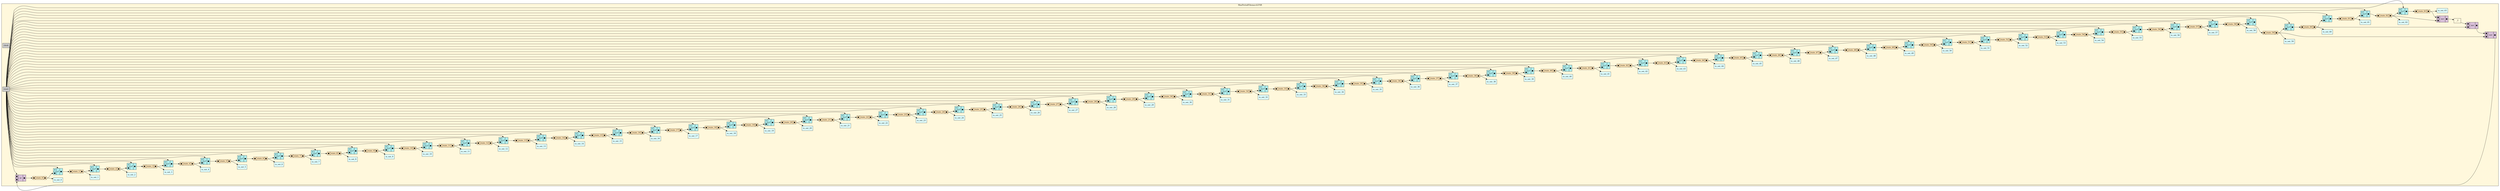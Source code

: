digraph MaxPeriodFibonacciLFSR {
stylesheet = "styles.css"
rankdir="LR" 

subgraph cluster_MaxPeriodFibonacciLFSR {
  label="MaxPeriodFibonacciLFSR"
  URL=""
  bgcolor="#FFF8DC"
  cluster_MaxPeriodFibonacciLFSR_clock [shape = "rectangle" style="filled" fillcolor="#CCCCCC" label="clock" rank="0"]
     
cluster_MaxPeriodFibonacciLFSR_reset [shape = "rectangle" style="filled" fillcolor="#CCCCCC" label="reset" rank="0"]
     
cluster_MaxPeriodFibonacciLFSR_io_out_0 [shape = "rectangle" style="filled" fillcolor="#E0FFFF" label="io_out_0" rank="1000"]
     
cluster_MaxPeriodFibonacciLFSR_io_out_1 [shape = "rectangle" style="filled" fillcolor="#E0FFFF" label="io_out_1" rank="1000"]
     
cluster_MaxPeriodFibonacciLFSR_io_out_2 [shape = "rectangle" style="filled" fillcolor="#E0FFFF" label="io_out_2" rank="1000"]
     
cluster_MaxPeriodFibonacciLFSR_io_out_3 [shape = "rectangle" style="filled" fillcolor="#E0FFFF" label="io_out_3" rank="1000"]
     
cluster_MaxPeriodFibonacciLFSR_io_out_4 [shape = "rectangle" style="filled" fillcolor="#E0FFFF" label="io_out_4" rank="1000"]
     
cluster_MaxPeriodFibonacciLFSR_io_out_5 [shape = "rectangle" style="filled" fillcolor="#E0FFFF" label="io_out_5" rank="1000"]
     
cluster_MaxPeriodFibonacciLFSR_io_out_6 [shape = "rectangle" style="filled" fillcolor="#E0FFFF" label="io_out_6" rank="1000"]
     
cluster_MaxPeriodFibonacciLFSR_io_out_7 [shape = "rectangle" style="filled" fillcolor="#E0FFFF" label="io_out_7" rank="1000"]
     
cluster_MaxPeriodFibonacciLFSR_io_out_8 [shape = "rectangle" style="filled" fillcolor="#E0FFFF" label="io_out_8" rank="1000"]
     
cluster_MaxPeriodFibonacciLFSR_io_out_9 [shape = "rectangle" style="filled" fillcolor="#E0FFFF" label="io_out_9" rank="1000"]
     
cluster_MaxPeriodFibonacciLFSR_io_out_10 [shape = "rectangle" style="filled" fillcolor="#E0FFFF" label="io_out_10" rank="1000"]
     
cluster_MaxPeriodFibonacciLFSR_io_out_11 [shape = "rectangle" style="filled" fillcolor="#E0FFFF" label="io_out_11" rank="1000"]
     
cluster_MaxPeriodFibonacciLFSR_io_out_12 [shape = "rectangle" style="filled" fillcolor="#E0FFFF" label="io_out_12" rank="1000"]
     
cluster_MaxPeriodFibonacciLFSR_io_out_13 [shape = "rectangle" style="filled" fillcolor="#E0FFFF" label="io_out_13" rank="1000"]
     
cluster_MaxPeriodFibonacciLFSR_io_out_14 [shape = "rectangle" style="filled" fillcolor="#E0FFFF" label="io_out_14" rank="1000"]
     
cluster_MaxPeriodFibonacciLFSR_io_out_15 [shape = "rectangle" style="filled" fillcolor="#E0FFFF" label="io_out_15" rank="1000"]
     
cluster_MaxPeriodFibonacciLFSR_io_out_16 [shape = "rectangle" style="filled" fillcolor="#E0FFFF" label="io_out_16" rank="1000"]
     
cluster_MaxPeriodFibonacciLFSR_io_out_17 [shape = "rectangle" style="filled" fillcolor="#E0FFFF" label="io_out_17" rank="1000"]
     
cluster_MaxPeriodFibonacciLFSR_io_out_18 [shape = "rectangle" style="filled" fillcolor="#E0FFFF" label="io_out_18" rank="1000"]
     
cluster_MaxPeriodFibonacciLFSR_io_out_19 [shape = "rectangle" style="filled" fillcolor="#E0FFFF" label="io_out_19" rank="1000"]
     
cluster_MaxPeriodFibonacciLFSR_io_out_20 [shape = "rectangle" style="filled" fillcolor="#E0FFFF" label="io_out_20" rank="1000"]
     
cluster_MaxPeriodFibonacciLFSR_io_out_21 [shape = "rectangle" style="filled" fillcolor="#E0FFFF" label="io_out_21" rank="1000"]
     
cluster_MaxPeriodFibonacciLFSR_io_out_22 [shape = "rectangle" style="filled" fillcolor="#E0FFFF" label="io_out_22" rank="1000"]
     
cluster_MaxPeriodFibonacciLFSR_io_out_23 [shape = "rectangle" style="filled" fillcolor="#E0FFFF" label="io_out_23" rank="1000"]
     
cluster_MaxPeriodFibonacciLFSR_io_out_24 [shape = "rectangle" style="filled" fillcolor="#E0FFFF" label="io_out_24" rank="1000"]
     
cluster_MaxPeriodFibonacciLFSR_io_out_25 [shape = "rectangle" style="filled" fillcolor="#E0FFFF" label="io_out_25" rank="1000"]
     
cluster_MaxPeriodFibonacciLFSR_io_out_26 [shape = "rectangle" style="filled" fillcolor="#E0FFFF" label="io_out_26" rank="1000"]
     
cluster_MaxPeriodFibonacciLFSR_io_out_27 [shape = "rectangle" style="filled" fillcolor="#E0FFFF" label="io_out_27" rank="1000"]
     
cluster_MaxPeriodFibonacciLFSR_io_out_28 [shape = "rectangle" style="filled" fillcolor="#E0FFFF" label="io_out_28" rank="1000"]
     
cluster_MaxPeriodFibonacciLFSR_io_out_29 [shape = "rectangle" style="filled" fillcolor="#E0FFFF" label="io_out_29" rank="1000"]
     
cluster_MaxPeriodFibonacciLFSR_io_out_30 [shape = "rectangle" style="filled" fillcolor="#E0FFFF" label="io_out_30" rank="1000"]
     
cluster_MaxPeriodFibonacciLFSR_io_out_31 [shape = "rectangle" style="filled" fillcolor="#E0FFFF" label="io_out_31" rank="1000"]
     
cluster_MaxPeriodFibonacciLFSR_io_out_32 [shape = "rectangle" style="filled" fillcolor="#E0FFFF" label="io_out_32" rank="1000"]
     
cluster_MaxPeriodFibonacciLFSR_io_out_33 [shape = "rectangle" style="filled" fillcolor="#E0FFFF" label="io_out_33" rank="1000"]
     
cluster_MaxPeriodFibonacciLFSR_io_out_34 [shape = "rectangle" style="filled" fillcolor="#E0FFFF" label="io_out_34" rank="1000"]
     
cluster_MaxPeriodFibonacciLFSR_io_out_35 [shape = "rectangle" style="filled" fillcolor="#E0FFFF" label="io_out_35" rank="1000"]
     
cluster_MaxPeriodFibonacciLFSR_io_out_36 [shape = "rectangle" style="filled" fillcolor="#E0FFFF" label="io_out_36" rank="1000"]
     
cluster_MaxPeriodFibonacciLFSR_io_out_37 [shape = "rectangle" style="filled" fillcolor="#E0FFFF" label="io_out_37" rank="1000"]
     
cluster_MaxPeriodFibonacciLFSR_io_out_38 [shape = "rectangle" style="filled" fillcolor="#E0FFFF" label="io_out_38" rank="1000"]
     
cluster_MaxPeriodFibonacciLFSR_io_out_39 [shape = "rectangle" style="filled" fillcolor="#E0FFFF" label="io_out_39" rank="1000"]
     
cluster_MaxPeriodFibonacciLFSR_io_out_40 [shape = "rectangle" style="filled" fillcolor="#E0FFFF" label="io_out_40" rank="1000"]
     
cluster_MaxPeriodFibonacciLFSR_io_out_41 [shape = "rectangle" style="filled" fillcolor="#E0FFFF" label="io_out_41" rank="1000"]
     
cluster_MaxPeriodFibonacciLFSR_io_out_42 [shape = "rectangle" style="filled" fillcolor="#E0FFFF" label="io_out_42" rank="1000"]
     
cluster_MaxPeriodFibonacciLFSR_io_out_43 [shape = "rectangle" style="filled" fillcolor="#E0FFFF" label="io_out_43" rank="1000"]
     
cluster_MaxPeriodFibonacciLFSR_io_out_44 [shape = "rectangle" style="filled" fillcolor="#E0FFFF" label="io_out_44" rank="1000"]
     
cluster_MaxPeriodFibonacciLFSR_io_out_45 [shape = "rectangle" style="filled" fillcolor="#E0FFFF" label="io_out_45" rank="1000"]
     
cluster_MaxPeriodFibonacciLFSR_io_out_46 [shape = "rectangle" style="filled" fillcolor="#E0FFFF" label="io_out_46" rank="1000"]
     
cluster_MaxPeriodFibonacciLFSR_io_out_47 [shape = "rectangle" style="filled" fillcolor="#E0FFFF" label="io_out_47" rank="1000"]
     
cluster_MaxPeriodFibonacciLFSR_io_out_48 [shape = "rectangle" style="filled" fillcolor="#E0FFFF" label="io_out_48" rank="1000"]
     
cluster_MaxPeriodFibonacciLFSR_io_out_49 [shape = "rectangle" style="filled" fillcolor="#E0FFFF" label="io_out_49" rank="1000"]
     
cluster_MaxPeriodFibonacciLFSR_io_out_50 [shape = "rectangle" style="filled" fillcolor="#E0FFFF" label="io_out_50" rank="1000"]
     
cluster_MaxPeriodFibonacciLFSR_io_out_51 [shape = "rectangle" style="filled" fillcolor="#E0FFFF" label="io_out_51" rank="1000"]
     
cluster_MaxPeriodFibonacciLFSR_io_out_52 [shape = "rectangle" style="filled" fillcolor="#E0FFFF" label="io_out_52" rank="1000"]
     
cluster_MaxPeriodFibonacciLFSR_io_out_53 [shape = "rectangle" style="filled" fillcolor="#E0FFFF" label="io_out_53" rank="1000"]
     
cluster_MaxPeriodFibonacciLFSR_io_out_54 [shape = "rectangle" style="filled" fillcolor="#E0FFFF" label="io_out_54" rank="1000"]
     
cluster_MaxPeriodFibonacciLFSR_io_out_55 [shape = "rectangle" style="filled" fillcolor="#E0FFFF" label="io_out_55" rank="1000"]
     
cluster_MaxPeriodFibonacciLFSR_io_out_56 [shape = "rectangle" style="filled" fillcolor="#E0FFFF" label="io_out_56" rank="1000"]
     
cluster_MaxPeriodFibonacciLFSR_io_out_57 [shape = "rectangle" style="filled" fillcolor="#E0FFFF" label="io_out_57" rank="1000"]
     
cluster_MaxPeriodFibonacciLFSR_io_out_58 [shape = "rectangle" style="filled" fillcolor="#E0FFFF" label="io_out_58" rank="1000"]
     
cluster_MaxPeriodFibonacciLFSR_io_out_59 [shape = "rectangle" style="filled" fillcolor="#E0FFFF" label="io_out_59" rank="1000"]
     
cluster_MaxPeriodFibonacciLFSR_io_out_60 [shape = "rectangle" style="filled" fillcolor="#E0FFFF" label="io_out_60" rank="1000"]
     
cluster_MaxPeriodFibonacciLFSR_io_out_61 [shape = "rectangle" style="filled" fillcolor="#E0FFFF" label="io_out_61" rank="1000"]
     
cluster_MaxPeriodFibonacciLFSR_io_out_62 [shape = "rectangle" style="filled" fillcolor="#E0FFFF" label="io_out_62" rank="1000"]
     
cluster_MaxPeriodFibonacciLFSR_io_out_63 [shape = "rectangle" style="filled" fillcolor="#E0FFFF" label="io_out_63" rank="1000"]
     
struct_cluster_MaxPeriodFibonacciLFSR_state_0 [shape="plaintext" label=<
<TABLE BORDER="0" CELLBORDER="1" CELLSPACING="0" CELLPADDING="4" BGCOLOR="#FFE4B5">
  <TR>
    <TD PORT="in">&#x25cf;</TD>
    <TD>state_0</TD>
    <TD PORT="out">&#x25cf;</TD>
  </TR>
</TABLE>>];
struct_cluster_MaxPeriodFibonacciLFSR_state_1 [shape="plaintext" label=<
<TABLE BORDER="0" CELLBORDER="1" CELLSPACING="0" CELLPADDING="4" BGCOLOR="#FFE4B5">
  <TR>
    <TD PORT="in">&#x25cf;</TD>
    <TD>state_1</TD>
    <TD PORT="out">&#x25cf;</TD>
  </TR>
</TABLE>>];
struct_cluster_MaxPeriodFibonacciLFSR_state_2 [shape="plaintext" label=<
<TABLE BORDER="0" CELLBORDER="1" CELLSPACING="0" CELLPADDING="4" BGCOLOR="#FFE4B5">
  <TR>
    <TD PORT="in">&#x25cf;</TD>
    <TD>state_2</TD>
    <TD PORT="out">&#x25cf;</TD>
  </TR>
</TABLE>>];
struct_cluster_MaxPeriodFibonacciLFSR_state_3 [shape="plaintext" label=<
<TABLE BORDER="0" CELLBORDER="1" CELLSPACING="0" CELLPADDING="4" BGCOLOR="#FFE4B5">
  <TR>
    <TD PORT="in">&#x25cf;</TD>
    <TD>state_3</TD>
    <TD PORT="out">&#x25cf;</TD>
  </TR>
</TABLE>>];
struct_cluster_MaxPeriodFibonacciLFSR_state_4 [shape="plaintext" label=<
<TABLE BORDER="0" CELLBORDER="1" CELLSPACING="0" CELLPADDING="4" BGCOLOR="#FFE4B5">
  <TR>
    <TD PORT="in">&#x25cf;</TD>
    <TD>state_4</TD>
    <TD PORT="out">&#x25cf;</TD>
  </TR>
</TABLE>>];
struct_cluster_MaxPeriodFibonacciLFSR_state_5 [shape="plaintext" label=<
<TABLE BORDER="0" CELLBORDER="1" CELLSPACING="0" CELLPADDING="4" BGCOLOR="#FFE4B5">
  <TR>
    <TD PORT="in">&#x25cf;</TD>
    <TD>state_5</TD>
    <TD PORT="out">&#x25cf;</TD>
  </TR>
</TABLE>>];
struct_cluster_MaxPeriodFibonacciLFSR_state_6 [shape="plaintext" label=<
<TABLE BORDER="0" CELLBORDER="1" CELLSPACING="0" CELLPADDING="4" BGCOLOR="#FFE4B5">
  <TR>
    <TD PORT="in">&#x25cf;</TD>
    <TD>state_6</TD>
    <TD PORT="out">&#x25cf;</TD>
  </TR>
</TABLE>>];
struct_cluster_MaxPeriodFibonacciLFSR_state_7 [shape="plaintext" label=<
<TABLE BORDER="0" CELLBORDER="1" CELLSPACING="0" CELLPADDING="4" BGCOLOR="#FFE4B5">
  <TR>
    <TD PORT="in">&#x25cf;</TD>
    <TD>state_7</TD>
    <TD PORT="out">&#x25cf;</TD>
  </TR>
</TABLE>>];
struct_cluster_MaxPeriodFibonacciLFSR_state_8 [shape="plaintext" label=<
<TABLE BORDER="0" CELLBORDER="1" CELLSPACING="0" CELLPADDING="4" BGCOLOR="#FFE4B5">
  <TR>
    <TD PORT="in">&#x25cf;</TD>
    <TD>state_8</TD>
    <TD PORT="out">&#x25cf;</TD>
  </TR>
</TABLE>>];
struct_cluster_MaxPeriodFibonacciLFSR_state_9 [shape="plaintext" label=<
<TABLE BORDER="0" CELLBORDER="1" CELLSPACING="0" CELLPADDING="4" BGCOLOR="#FFE4B5">
  <TR>
    <TD PORT="in">&#x25cf;</TD>
    <TD>state_9</TD>
    <TD PORT="out">&#x25cf;</TD>
  </TR>
</TABLE>>];
struct_cluster_MaxPeriodFibonacciLFSR_state_10 [shape="plaintext" label=<
<TABLE BORDER="0" CELLBORDER="1" CELLSPACING="0" CELLPADDING="4" BGCOLOR="#FFE4B5">
  <TR>
    <TD PORT="in">&#x25cf;</TD>
    <TD>state_10</TD>
    <TD PORT="out">&#x25cf;</TD>
  </TR>
</TABLE>>];
struct_cluster_MaxPeriodFibonacciLFSR_state_11 [shape="plaintext" label=<
<TABLE BORDER="0" CELLBORDER="1" CELLSPACING="0" CELLPADDING="4" BGCOLOR="#FFE4B5">
  <TR>
    <TD PORT="in">&#x25cf;</TD>
    <TD>state_11</TD>
    <TD PORT="out">&#x25cf;</TD>
  </TR>
</TABLE>>];
struct_cluster_MaxPeriodFibonacciLFSR_state_12 [shape="plaintext" label=<
<TABLE BORDER="0" CELLBORDER="1" CELLSPACING="0" CELLPADDING="4" BGCOLOR="#FFE4B5">
  <TR>
    <TD PORT="in">&#x25cf;</TD>
    <TD>state_12</TD>
    <TD PORT="out">&#x25cf;</TD>
  </TR>
</TABLE>>];
struct_cluster_MaxPeriodFibonacciLFSR_state_13 [shape="plaintext" label=<
<TABLE BORDER="0" CELLBORDER="1" CELLSPACING="0" CELLPADDING="4" BGCOLOR="#FFE4B5">
  <TR>
    <TD PORT="in">&#x25cf;</TD>
    <TD>state_13</TD>
    <TD PORT="out">&#x25cf;</TD>
  </TR>
</TABLE>>];
struct_cluster_MaxPeriodFibonacciLFSR_state_14 [shape="plaintext" label=<
<TABLE BORDER="0" CELLBORDER="1" CELLSPACING="0" CELLPADDING="4" BGCOLOR="#FFE4B5">
  <TR>
    <TD PORT="in">&#x25cf;</TD>
    <TD>state_14</TD>
    <TD PORT="out">&#x25cf;</TD>
  </TR>
</TABLE>>];
struct_cluster_MaxPeriodFibonacciLFSR_state_15 [shape="plaintext" label=<
<TABLE BORDER="0" CELLBORDER="1" CELLSPACING="0" CELLPADDING="4" BGCOLOR="#FFE4B5">
  <TR>
    <TD PORT="in">&#x25cf;</TD>
    <TD>state_15</TD>
    <TD PORT="out">&#x25cf;</TD>
  </TR>
</TABLE>>];
struct_cluster_MaxPeriodFibonacciLFSR_state_16 [shape="plaintext" label=<
<TABLE BORDER="0" CELLBORDER="1" CELLSPACING="0" CELLPADDING="4" BGCOLOR="#FFE4B5">
  <TR>
    <TD PORT="in">&#x25cf;</TD>
    <TD>state_16</TD>
    <TD PORT="out">&#x25cf;</TD>
  </TR>
</TABLE>>];
struct_cluster_MaxPeriodFibonacciLFSR_state_17 [shape="plaintext" label=<
<TABLE BORDER="0" CELLBORDER="1" CELLSPACING="0" CELLPADDING="4" BGCOLOR="#FFE4B5">
  <TR>
    <TD PORT="in">&#x25cf;</TD>
    <TD>state_17</TD>
    <TD PORT="out">&#x25cf;</TD>
  </TR>
</TABLE>>];
struct_cluster_MaxPeriodFibonacciLFSR_state_18 [shape="plaintext" label=<
<TABLE BORDER="0" CELLBORDER="1" CELLSPACING="0" CELLPADDING="4" BGCOLOR="#FFE4B5">
  <TR>
    <TD PORT="in">&#x25cf;</TD>
    <TD>state_18</TD>
    <TD PORT="out">&#x25cf;</TD>
  </TR>
</TABLE>>];
struct_cluster_MaxPeriodFibonacciLFSR_state_19 [shape="plaintext" label=<
<TABLE BORDER="0" CELLBORDER="1" CELLSPACING="0" CELLPADDING="4" BGCOLOR="#FFE4B5">
  <TR>
    <TD PORT="in">&#x25cf;</TD>
    <TD>state_19</TD>
    <TD PORT="out">&#x25cf;</TD>
  </TR>
</TABLE>>];
struct_cluster_MaxPeriodFibonacciLFSR_state_20 [shape="plaintext" label=<
<TABLE BORDER="0" CELLBORDER="1" CELLSPACING="0" CELLPADDING="4" BGCOLOR="#FFE4B5">
  <TR>
    <TD PORT="in">&#x25cf;</TD>
    <TD>state_20</TD>
    <TD PORT="out">&#x25cf;</TD>
  </TR>
</TABLE>>];
struct_cluster_MaxPeriodFibonacciLFSR_state_21 [shape="plaintext" label=<
<TABLE BORDER="0" CELLBORDER="1" CELLSPACING="0" CELLPADDING="4" BGCOLOR="#FFE4B5">
  <TR>
    <TD PORT="in">&#x25cf;</TD>
    <TD>state_21</TD>
    <TD PORT="out">&#x25cf;</TD>
  </TR>
</TABLE>>];
struct_cluster_MaxPeriodFibonacciLFSR_state_22 [shape="plaintext" label=<
<TABLE BORDER="0" CELLBORDER="1" CELLSPACING="0" CELLPADDING="4" BGCOLOR="#FFE4B5">
  <TR>
    <TD PORT="in">&#x25cf;</TD>
    <TD>state_22</TD>
    <TD PORT="out">&#x25cf;</TD>
  </TR>
</TABLE>>];
struct_cluster_MaxPeriodFibonacciLFSR_state_23 [shape="plaintext" label=<
<TABLE BORDER="0" CELLBORDER="1" CELLSPACING="0" CELLPADDING="4" BGCOLOR="#FFE4B5">
  <TR>
    <TD PORT="in">&#x25cf;</TD>
    <TD>state_23</TD>
    <TD PORT="out">&#x25cf;</TD>
  </TR>
</TABLE>>];
struct_cluster_MaxPeriodFibonacciLFSR_state_24 [shape="plaintext" label=<
<TABLE BORDER="0" CELLBORDER="1" CELLSPACING="0" CELLPADDING="4" BGCOLOR="#FFE4B5">
  <TR>
    <TD PORT="in">&#x25cf;</TD>
    <TD>state_24</TD>
    <TD PORT="out">&#x25cf;</TD>
  </TR>
</TABLE>>];
struct_cluster_MaxPeriodFibonacciLFSR_state_25 [shape="plaintext" label=<
<TABLE BORDER="0" CELLBORDER="1" CELLSPACING="0" CELLPADDING="4" BGCOLOR="#FFE4B5">
  <TR>
    <TD PORT="in">&#x25cf;</TD>
    <TD>state_25</TD>
    <TD PORT="out">&#x25cf;</TD>
  </TR>
</TABLE>>];
struct_cluster_MaxPeriodFibonacciLFSR_state_26 [shape="plaintext" label=<
<TABLE BORDER="0" CELLBORDER="1" CELLSPACING="0" CELLPADDING="4" BGCOLOR="#FFE4B5">
  <TR>
    <TD PORT="in">&#x25cf;</TD>
    <TD>state_26</TD>
    <TD PORT="out">&#x25cf;</TD>
  </TR>
</TABLE>>];
struct_cluster_MaxPeriodFibonacciLFSR_state_27 [shape="plaintext" label=<
<TABLE BORDER="0" CELLBORDER="1" CELLSPACING="0" CELLPADDING="4" BGCOLOR="#FFE4B5">
  <TR>
    <TD PORT="in">&#x25cf;</TD>
    <TD>state_27</TD>
    <TD PORT="out">&#x25cf;</TD>
  </TR>
</TABLE>>];
struct_cluster_MaxPeriodFibonacciLFSR_state_28 [shape="plaintext" label=<
<TABLE BORDER="0" CELLBORDER="1" CELLSPACING="0" CELLPADDING="4" BGCOLOR="#FFE4B5">
  <TR>
    <TD PORT="in">&#x25cf;</TD>
    <TD>state_28</TD>
    <TD PORT="out">&#x25cf;</TD>
  </TR>
</TABLE>>];
struct_cluster_MaxPeriodFibonacciLFSR_state_29 [shape="plaintext" label=<
<TABLE BORDER="0" CELLBORDER="1" CELLSPACING="0" CELLPADDING="4" BGCOLOR="#FFE4B5">
  <TR>
    <TD PORT="in">&#x25cf;</TD>
    <TD>state_29</TD>
    <TD PORT="out">&#x25cf;</TD>
  </TR>
</TABLE>>];
struct_cluster_MaxPeriodFibonacciLFSR_state_30 [shape="plaintext" label=<
<TABLE BORDER="0" CELLBORDER="1" CELLSPACING="0" CELLPADDING="4" BGCOLOR="#FFE4B5">
  <TR>
    <TD PORT="in">&#x25cf;</TD>
    <TD>state_30</TD>
    <TD PORT="out">&#x25cf;</TD>
  </TR>
</TABLE>>];
struct_cluster_MaxPeriodFibonacciLFSR_state_31 [shape="plaintext" label=<
<TABLE BORDER="0" CELLBORDER="1" CELLSPACING="0" CELLPADDING="4" BGCOLOR="#FFE4B5">
  <TR>
    <TD PORT="in">&#x25cf;</TD>
    <TD>state_31</TD>
    <TD PORT="out">&#x25cf;</TD>
  </TR>
</TABLE>>];
struct_cluster_MaxPeriodFibonacciLFSR_state_32 [shape="plaintext" label=<
<TABLE BORDER="0" CELLBORDER="1" CELLSPACING="0" CELLPADDING="4" BGCOLOR="#FFE4B5">
  <TR>
    <TD PORT="in">&#x25cf;</TD>
    <TD>state_32</TD>
    <TD PORT="out">&#x25cf;</TD>
  </TR>
</TABLE>>];
struct_cluster_MaxPeriodFibonacciLFSR_state_33 [shape="plaintext" label=<
<TABLE BORDER="0" CELLBORDER="1" CELLSPACING="0" CELLPADDING="4" BGCOLOR="#FFE4B5">
  <TR>
    <TD PORT="in">&#x25cf;</TD>
    <TD>state_33</TD>
    <TD PORT="out">&#x25cf;</TD>
  </TR>
</TABLE>>];
struct_cluster_MaxPeriodFibonacciLFSR_state_34 [shape="plaintext" label=<
<TABLE BORDER="0" CELLBORDER="1" CELLSPACING="0" CELLPADDING="4" BGCOLOR="#FFE4B5">
  <TR>
    <TD PORT="in">&#x25cf;</TD>
    <TD>state_34</TD>
    <TD PORT="out">&#x25cf;</TD>
  </TR>
</TABLE>>];
struct_cluster_MaxPeriodFibonacciLFSR_state_35 [shape="plaintext" label=<
<TABLE BORDER="0" CELLBORDER="1" CELLSPACING="0" CELLPADDING="4" BGCOLOR="#FFE4B5">
  <TR>
    <TD PORT="in">&#x25cf;</TD>
    <TD>state_35</TD>
    <TD PORT="out">&#x25cf;</TD>
  </TR>
</TABLE>>];
struct_cluster_MaxPeriodFibonacciLFSR_state_36 [shape="plaintext" label=<
<TABLE BORDER="0" CELLBORDER="1" CELLSPACING="0" CELLPADDING="4" BGCOLOR="#FFE4B5">
  <TR>
    <TD PORT="in">&#x25cf;</TD>
    <TD>state_36</TD>
    <TD PORT="out">&#x25cf;</TD>
  </TR>
</TABLE>>];
struct_cluster_MaxPeriodFibonacciLFSR_state_37 [shape="plaintext" label=<
<TABLE BORDER="0" CELLBORDER="1" CELLSPACING="0" CELLPADDING="4" BGCOLOR="#FFE4B5">
  <TR>
    <TD PORT="in">&#x25cf;</TD>
    <TD>state_37</TD>
    <TD PORT="out">&#x25cf;</TD>
  </TR>
</TABLE>>];
struct_cluster_MaxPeriodFibonacciLFSR_state_38 [shape="plaintext" label=<
<TABLE BORDER="0" CELLBORDER="1" CELLSPACING="0" CELLPADDING="4" BGCOLOR="#FFE4B5">
  <TR>
    <TD PORT="in">&#x25cf;</TD>
    <TD>state_38</TD>
    <TD PORT="out">&#x25cf;</TD>
  </TR>
</TABLE>>];
struct_cluster_MaxPeriodFibonacciLFSR_state_39 [shape="plaintext" label=<
<TABLE BORDER="0" CELLBORDER="1" CELLSPACING="0" CELLPADDING="4" BGCOLOR="#FFE4B5">
  <TR>
    <TD PORT="in">&#x25cf;</TD>
    <TD>state_39</TD>
    <TD PORT="out">&#x25cf;</TD>
  </TR>
</TABLE>>];
struct_cluster_MaxPeriodFibonacciLFSR_state_40 [shape="plaintext" label=<
<TABLE BORDER="0" CELLBORDER="1" CELLSPACING="0" CELLPADDING="4" BGCOLOR="#FFE4B5">
  <TR>
    <TD PORT="in">&#x25cf;</TD>
    <TD>state_40</TD>
    <TD PORT="out">&#x25cf;</TD>
  </TR>
</TABLE>>];
struct_cluster_MaxPeriodFibonacciLFSR_state_41 [shape="plaintext" label=<
<TABLE BORDER="0" CELLBORDER="1" CELLSPACING="0" CELLPADDING="4" BGCOLOR="#FFE4B5">
  <TR>
    <TD PORT="in">&#x25cf;</TD>
    <TD>state_41</TD>
    <TD PORT="out">&#x25cf;</TD>
  </TR>
</TABLE>>];
struct_cluster_MaxPeriodFibonacciLFSR_state_42 [shape="plaintext" label=<
<TABLE BORDER="0" CELLBORDER="1" CELLSPACING="0" CELLPADDING="4" BGCOLOR="#FFE4B5">
  <TR>
    <TD PORT="in">&#x25cf;</TD>
    <TD>state_42</TD>
    <TD PORT="out">&#x25cf;</TD>
  </TR>
</TABLE>>];
struct_cluster_MaxPeriodFibonacciLFSR_state_43 [shape="plaintext" label=<
<TABLE BORDER="0" CELLBORDER="1" CELLSPACING="0" CELLPADDING="4" BGCOLOR="#FFE4B5">
  <TR>
    <TD PORT="in">&#x25cf;</TD>
    <TD>state_43</TD>
    <TD PORT="out">&#x25cf;</TD>
  </TR>
</TABLE>>];
struct_cluster_MaxPeriodFibonacciLFSR_state_44 [shape="plaintext" label=<
<TABLE BORDER="0" CELLBORDER="1" CELLSPACING="0" CELLPADDING="4" BGCOLOR="#FFE4B5">
  <TR>
    <TD PORT="in">&#x25cf;</TD>
    <TD>state_44</TD>
    <TD PORT="out">&#x25cf;</TD>
  </TR>
</TABLE>>];
struct_cluster_MaxPeriodFibonacciLFSR_state_45 [shape="plaintext" label=<
<TABLE BORDER="0" CELLBORDER="1" CELLSPACING="0" CELLPADDING="4" BGCOLOR="#FFE4B5">
  <TR>
    <TD PORT="in">&#x25cf;</TD>
    <TD>state_45</TD>
    <TD PORT="out">&#x25cf;</TD>
  </TR>
</TABLE>>];
struct_cluster_MaxPeriodFibonacciLFSR_state_46 [shape="plaintext" label=<
<TABLE BORDER="0" CELLBORDER="1" CELLSPACING="0" CELLPADDING="4" BGCOLOR="#FFE4B5">
  <TR>
    <TD PORT="in">&#x25cf;</TD>
    <TD>state_46</TD>
    <TD PORT="out">&#x25cf;</TD>
  </TR>
</TABLE>>];
struct_cluster_MaxPeriodFibonacciLFSR_state_47 [shape="plaintext" label=<
<TABLE BORDER="0" CELLBORDER="1" CELLSPACING="0" CELLPADDING="4" BGCOLOR="#FFE4B5">
  <TR>
    <TD PORT="in">&#x25cf;</TD>
    <TD>state_47</TD>
    <TD PORT="out">&#x25cf;</TD>
  </TR>
</TABLE>>];
struct_cluster_MaxPeriodFibonacciLFSR_state_48 [shape="plaintext" label=<
<TABLE BORDER="0" CELLBORDER="1" CELLSPACING="0" CELLPADDING="4" BGCOLOR="#FFE4B5">
  <TR>
    <TD PORT="in">&#x25cf;</TD>
    <TD>state_48</TD>
    <TD PORT="out">&#x25cf;</TD>
  </TR>
</TABLE>>];
struct_cluster_MaxPeriodFibonacciLFSR_state_49 [shape="plaintext" label=<
<TABLE BORDER="0" CELLBORDER="1" CELLSPACING="0" CELLPADDING="4" BGCOLOR="#FFE4B5">
  <TR>
    <TD PORT="in">&#x25cf;</TD>
    <TD>state_49</TD>
    <TD PORT="out">&#x25cf;</TD>
  </TR>
</TABLE>>];
struct_cluster_MaxPeriodFibonacciLFSR_state_50 [shape="plaintext" label=<
<TABLE BORDER="0" CELLBORDER="1" CELLSPACING="0" CELLPADDING="4" BGCOLOR="#FFE4B5">
  <TR>
    <TD PORT="in">&#x25cf;</TD>
    <TD>state_50</TD>
    <TD PORT="out">&#x25cf;</TD>
  </TR>
</TABLE>>];
struct_cluster_MaxPeriodFibonacciLFSR_state_51 [shape="plaintext" label=<
<TABLE BORDER="0" CELLBORDER="1" CELLSPACING="0" CELLPADDING="4" BGCOLOR="#FFE4B5">
  <TR>
    <TD PORT="in">&#x25cf;</TD>
    <TD>state_51</TD>
    <TD PORT="out">&#x25cf;</TD>
  </TR>
</TABLE>>];
struct_cluster_MaxPeriodFibonacciLFSR_state_52 [shape="plaintext" label=<
<TABLE BORDER="0" CELLBORDER="1" CELLSPACING="0" CELLPADDING="4" BGCOLOR="#FFE4B5">
  <TR>
    <TD PORT="in">&#x25cf;</TD>
    <TD>state_52</TD>
    <TD PORT="out">&#x25cf;</TD>
  </TR>
</TABLE>>];
struct_cluster_MaxPeriodFibonacciLFSR_state_53 [shape="plaintext" label=<
<TABLE BORDER="0" CELLBORDER="1" CELLSPACING="0" CELLPADDING="4" BGCOLOR="#FFE4B5">
  <TR>
    <TD PORT="in">&#x25cf;</TD>
    <TD>state_53</TD>
    <TD PORT="out">&#x25cf;</TD>
  </TR>
</TABLE>>];
struct_cluster_MaxPeriodFibonacciLFSR_state_54 [shape="plaintext" label=<
<TABLE BORDER="0" CELLBORDER="1" CELLSPACING="0" CELLPADDING="4" BGCOLOR="#FFE4B5">
  <TR>
    <TD PORT="in">&#x25cf;</TD>
    <TD>state_54</TD>
    <TD PORT="out">&#x25cf;</TD>
  </TR>
</TABLE>>];
struct_cluster_MaxPeriodFibonacciLFSR_state_55 [shape="plaintext" label=<
<TABLE BORDER="0" CELLBORDER="1" CELLSPACING="0" CELLPADDING="4" BGCOLOR="#FFE4B5">
  <TR>
    <TD PORT="in">&#x25cf;</TD>
    <TD>state_55</TD>
    <TD PORT="out">&#x25cf;</TD>
  </TR>
</TABLE>>];
struct_cluster_MaxPeriodFibonacciLFSR_state_56 [shape="plaintext" label=<
<TABLE BORDER="0" CELLBORDER="1" CELLSPACING="0" CELLPADDING="4" BGCOLOR="#FFE4B5">
  <TR>
    <TD PORT="in">&#x25cf;</TD>
    <TD>state_56</TD>
    <TD PORT="out">&#x25cf;</TD>
  </TR>
</TABLE>>];
struct_cluster_MaxPeriodFibonacciLFSR_state_57 [shape="plaintext" label=<
<TABLE BORDER="0" CELLBORDER="1" CELLSPACING="0" CELLPADDING="4" BGCOLOR="#FFE4B5">
  <TR>
    <TD PORT="in">&#x25cf;</TD>
    <TD>state_57</TD>
    <TD PORT="out">&#x25cf;</TD>
  </TR>
</TABLE>>];
struct_cluster_MaxPeriodFibonacciLFSR_state_58 [shape="plaintext" label=<
<TABLE BORDER="0" CELLBORDER="1" CELLSPACING="0" CELLPADDING="4" BGCOLOR="#FFE4B5">
  <TR>
    <TD PORT="in">&#x25cf;</TD>
    <TD>state_58</TD>
    <TD PORT="out">&#x25cf;</TD>
  </TR>
</TABLE>>];
struct_cluster_MaxPeriodFibonacciLFSR_state_59 [shape="plaintext" label=<
<TABLE BORDER="0" CELLBORDER="1" CELLSPACING="0" CELLPADDING="4" BGCOLOR="#FFE4B5">
  <TR>
    <TD PORT="in">&#x25cf;</TD>
    <TD>state_59</TD>
    <TD PORT="out">&#x25cf;</TD>
  </TR>
</TABLE>>];
struct_cluster_MaxPeriodFibonacciLFSR_state_60 [shape="plaintext" label=<
<TABLE BORDER="0" CELLBORDER="1" CELLSPACING="0" CELLPADDING="4" BGCOLOR="#FFE4B5">
  <TR>
    <TD PORT="in">&#x25cf;</TD>
    <TD>state_60</TD>
    <TD PORT="out">&#x25cf;</TD>
  </TR>
</TABLE>>];
struct_cluster_MaxPeriodFibonacciLFSR_state_61 [shape="plaintext" label=<
<TABLE BORDER="0" CELLBORDER="1" CELLSPACING="0" CELLPADDING="4" BGCOLOR="#FFE4B5">
  <TR>
    <TD PORT="in">&#x25cf;</TD>
    <TD>state_61</TD>
    <TD PORT="out">&#x25cf;</TD>
  </TR>
</TABLE>>];
struct_cluster_MaxPeriodFibonacciLFSR_state_62 [shape="plaintext" label=<
<TABLE BORDER="0" CELLBORDER="1" CELLSPACING="0" CELLPADDING="4" BGCOLOR="#FFE4B5">
  <TR>
    <TD PORT="in">&#x25cf;</TD>
    <TD>state_62</TD>
    <TD PORT="out">&#x25cf;</TD>
  </TR>
</TABLE>>];
struct_cluster_MaxPeriodFibonacciLFSR_state_63 [shape="plaintext" label=<
<TABLE BORDER="0" CELLBORDER="1" CELLSPACING="0" CELLPADDING="4" BGCOLOR="#FFE4B5">
  <TR>
    <TD PORT="in">&#x25cf;</TD>
    <TD>state_63</TD>
    <TD PORT="out">&#x25cf;</TD>
  </TR>
</TABLE>>];
cluster_MaxPeriodFibonacciLFSR__T [label = "_T" shape="rectangle"]; 

op_xor_30795 [shape = "plaintext" label=<
<TABLE BORDER="0" CELLBORDER="1" CELLSPACING="0" CELLPADDING="4" BGCOLOR="#D8BFD8">
  <TR>
    <TD PORT="in1">&#x25cf;</TD>
    <TD ROWSPAN="2" > xor </TD>
    <TD ROWSPAN="2" PORT="out">&#x25cf;</TD>
  </TR>
  <TR>
    <TD PORT="in2">&#x25cf;</TD>
  </TR>
</TABLE>>];
       

op_or_30796 [shape = "plaintext" label=<
<TABLE BORDER="0" CELLBORDER="1" CELLSPACING="0" CELLPADDING="4" BGCOLOR="#D8BFD8">
  <TR>
    <TD PORT="in1">&#x25cf;</TD>
    <TD ROWSPAN="2" > or </TD>
    <TD ROWSPAN="2" PORT="out">&#x25cf;</TD>
  </TR>
  <TR>
    <TD PORT="in2">&#x25cf;</TD>
  </TR>
</TABLE>>];
       

op_xor_30797 [shape = "plaintext" label=<
<TABLE BORDER="0" CELLBORDER="1" CELLSPACING="0" CELLPADDING="4" BGCOLOR="#D8BFD8">
  <TR>
    <TD PORT="in1">&#x25cf;</TD>
    <TD ROWSPAN="2" > xor </TD>
    <TD ROWSPAN="2" PORT="out">&#x25cf;</TD>
  </TR>
  <TR>
    <TD PORT="in2">&#x25cf;</TD>
  </TR>
</TABLE>>];
       

op_xor_30798 [shape = "plaintext" label=<
<TABLE BORDER="0" CELLBORDER="1" CELLSPACING="0" CELLPADDING="4" BGCOLOR="#D8BFD8">
  <TR>
    <TD PORT="in1">&#x25cf;</TD>
    <TD ROWSPAN="2" > xor </TD>
    <TD ROWSPAN="2" PORT="out">&#x25cf;</TD>
  </TR>
  <TR>
    <TD PORT="in2">&#x25cf;</TD>
  </TR>
</TABLE>>];
       

mux_676638086 [shape = "plaintext" label=<
<TABLE BORDER="0" CELLBORDER="1" CELLSPACING="0" CELLPADDING="4" BGCOLOR="#AFEEEE">
  <TR>
    <TD PORT="in1">0</TD>
    <TD ROWSPAN="2" PORT="select">a?</TD>
    <TD ROWSPAN="2" PORT="out">&#x25cf;</TD>
  </TR>
  <TR>
    <TD PORT="in2">&#x25cf;</TD>
  </TR>
</TABLE>>];
       

mux_349433867 [shape = "plaintext" label=<
<TABLE BORDER="0" CELLBORDER="1" CELLSPACING="0" CELLPADDING="4" BGCOLOR="#AFEEEE">
  <TR>
    <TD PORT="in1">0</TD>
    <TD ROWSPAN="2" PORT="select">a?</TD>
    <TD ROWSPAN="2" PORT="out">&#x25cf;</TD>
  </TR>
  <TR>
    <TD PORT="in2">&#x25cf;</TD>
  </TR>
</TABLE>>];
       

mux_1351302107 [shape = "plaintext" label=<
<TABLE BORDER="0" CELLBORDER="1" CELLSPACING="0" CELLPADDING="4" BGCOLOR="#AFEEEE">
  <TR>
    <TD PORT="in1">0</TD>
    <TD ROWSPAN="2" PORT="select">a?</TD>
    <TD ROWSPAN="2" PORT="out">&#x25cf;</TD>
  </TR>
  <TR>
    <TD PORT="in2">&#x25cf;</TD>
  </TR>
</TABLE>>];
       

mux_1577985146 [shape = "plaintext" label=<
<TABLE BORDER="0" CELLBORDER="1" CELLSPACING="0" CELLPADDING="4" BGCOLOR="#AFEEEE">
  <TR>
    <TD PORT="in1">0</TD>
    <TD ROWSPAN="2" PORT="select">a?</TD>
    <TD ROWSPAN="2" PORT="out">&#x25cf;</TD>
  </TR>
  <TR>
    <TD PORT="in2">&#x25cf;</TD>
  </TR>
</TABLE>>];
       

mux_1505267591 [shape = "plaintext" label=<
<TABLE BORDER="0" CELLBORDER="1" CELLSPACING="0" CELLPADDING="4" BGCOLOR="#AFEEEE">
  <TR>
    <TD PORT="in1">0</TD>
    <TD ROWSPAN="2" PORT="select">a?</TD>
    <TD ROWSPAN="2" PORT="out">&#x25cf;</TD>
  </TR>
  <TR>
    <TD PORT="in2">&#x25cf;</TD>
  </TR>
</TABLE>>];
       

mux_1711156217 [shape = "plaintext" label=<
<TABLE BORDER="0" CELLBORDER="1" CELLSPACING="0" CELLPADDING="4" BGCOLOR="#AFEEEE">
  <TR>
    <TD PORT="in1">0</TD>
    <TD ROWSPAN="2" PORT="select">a?</TD>
    <TD ROWSPAN="2" PORT="out">&#x25cf;</TD>
  </TR>
  <TR>
    <TD PORT="in2">&#x25cf;</TD>
  </TR>
</TABLE>>];
       

mux_76519956 [shape = "plaintext" label=<
<TABLE BORDER="0" CELLBORDER="1" CELLSPACING="0" CELLPADDING="4" BGCOLOR="#AFEEEE">
  <TR>
    <TD PORT="in1">0</TD>
    <TD ROWSPAN="2" PORT="select">a?</TD>
    <TD ROWSPAN="2" PORT="out">&#x25cf;</TD>
  </TR>
  <TR>
    <TD PORT="in2">&#x25cf;</TD>
  </TR>
</TABLE>>];
       

mux_2000582321 [shape = "plaintext" label=<
<TABLE BORDER="0" CELLBORDER="1" CELLSPACING="0" CELLPADDING="4" BGCOLOR="#AFEEEE">
  <TR>
    <TD PORT="in1">0</TD>
    <TD ROWSPAN="2" PORT="select">a?</TD>
    <TD ROWSPAN="2" PORT="out">&#x25cf;</TD>
  </TR>
  <TR>
    <TD PORT="in2">&#x25cf;</TD>
  </TR>
</TABLE>>];
       

mux_1208078475 [shape = "plaintext" label=<
<TABLE BORDER="0" CELLBORDER="1" CELLSPACING="0" CELLPADDING="4" BGCOLOR="#AFEEEE">
  <TR>
    <TD PORT="in1">0</TD>
    <TD ROWSPAN="2" PORT="select">a?</TD>
    <TD ROWSPAN="2" PORT="out">&#x25cf;</TD>
  </TR>
  <TR>
    <TD PORT="in2">&#x25cf;</TD>
  </TR>
</TABLE>>];
       

mux_460721700 [shape = "plaintext" label=<
<TABLE BORDER="0" CELLBORDER="1" CELLSPACING="0" CELLPADDING="4" BGCOLOR="#AFEEEE">
  <TR>
    <TD PORT="in1">0</TD>
    <TD ROWSPAN="2" PORT="select">a?</TD>
    <TD ROWSPAN="2" PORT="out">&#x25cf;</TD>
  </TR>
  <TR>
    <TD PORT="in2">&#x25cf;</TD>
  </TR>
</TABLE>>];
       

mux_863563753 [shape = "plaintext" label=<
<TABLE BORDER="0" CELLBORDER="1" CELLSPACING="0" CELLPADDING="4" BGCOLOR="#AFEEEE">
  <TR>
    <TD PORT="in1">0</TD>
    <TD ROWSPAN="2" PORT="select">a?</TD>
    <TD ROWSPAN="2" PORT="out">&#x25cf;</TD>
  </TR>
  <TR>
    <TD PORT="in2">&#x25cf;</TD>
  </TR>
</TABLE>>];
       

mux_87411050 [shape = "plaintext" label=<
<TABLE BORDER="0" CELLBORDER="1" CELLSPACING="0" CELLPADDING="4" BGCOLOR="#AFEEEE">
  <TR>
    <TD PORT="in1">0</TD>
    <TD ROWSPAN="2" PORT="select">a?</TD>
    <TD ROWSPAN="2" PORT="out">&#x25cf;</TD>
  </TR>
  <TR>
    <TD PORT="in2">&#x25cf;</TD>
  </TR>
</TABLE>>];
       

mux_471882598 [shape = "plaintext" label=<
<TABLE BORDER="0" CELLBORDER="1" CELLSPACING="0" CELLPADDING="4" BGCOLOR="#AFEEEE">
  <TR>
    <TD PORT="in1">0</TD>
    <TD ROWSPAN="2" PORT="select">a?</TD>
    <TD ROWSPAN="2" PORT="out">&#x25cf;</TD>
  </TR>
  <TR>
    <TD PORT="in2">&#x25cf;</TD>
  </TR>
</TABLE>>];
       

mux_314297722 [shape = "plaintext" label=<
<TABLE BORDER="0" CELLBORDER="1" CELLSPACING="0" CELLPADDING="4" BGCOLOR="#AFEEEE">
  <TR>
    <TD PORT="in1">0</TD>
    <TD ROWSPAN="2" PORT="select">a?</TD>
    <TD ROWSPAN="2" PORT="out">&#x25cf;</TD>
  </TR>
  <TR>
    <TD PORT="in2">&#x25cf;</TD>
  </TR>
</TABLE>>];
       

mux_2085681408 [shape = "plaintext" label=<
<TABLE BORDER="0" CELLBORDER="1" CELLSPACING="0" CELLPADDING="4" BGCOLOR="#AFEEEE">
  <TR>
    <TD PORT="in1">0</TD>
    <TD ROWSPAN="2" PORT="select">a?</TD>
    <TD ROWSPAN="2" PORT="out">&#x25cf;</TD>
  </TR>
  <TR>
    <TD PORT="in2">&#x25cf;</TD>
  </TR>
</TABLE>>];
       

mux_752581284 [shape = "plaintext" label=<
<TABLE BORDER="0" CELLBORDER="1" CELLSPACING="0" CELLPADDING="4" BGCOLOR="#AFEEEE">
  <TR>
    <TD PORT="in1">0</TD>
    <TD ROWSPAN="2" PORT="select">a?</TD>
    <TD ROWSPAN="2" PORT="out">&#x25cf;</TD>
  </TR>
  <TR>
    <TD PORT="in2">&#x25cf;</TD>
  </TR>
</TABLE>>];
       

mux_1532023475 [shape = "plaintext" label=<
<TABLE BORDER="0" CELLBORDER="1" CELLSPACING="0" CELLPADDING="4" BGCOLOR="#AFEEEE">
  <TR>
    <TD PORT="in1">0</TD>
    <TD ROWSPAN="2" PORT="select">a?</TD>
    <TD ROWSPAN="2" PORT="out">&#x25cf;</TD>
  </TR>
  <TR>
    <TD PORT="in2">&#x25cf;</TD>
  </TR>
</TABLE>>];
       

mux_259671748 [shape = "plaintext" label=<
<TABLE BORDER="0" CELLBORDER="1" CELLSPACING="0" CELLPADDING="4" BGCOLOR="#AFEEEE">
  <TR>
    <TD PORT="in1">0</TD>
    <TD ROWSPAN="2" PORT="select">a?</TD>
    <TD ROWSPAN="2" PORT="out">&#x25cf;</TD>
  </TR>
  <TR>
    <TD PORT="in2">&#x25cf;</TD>
  </TR>
</TABLE>>];
       

mux_920555384 [shape = "plaintext" label=<
<TABLE BORDER="0" CELLBORDER="1" CELLSPACING="0" CELLPADDING="4" BGCOLOR="#AFEEEE">
  <TR>
    <TD PORT="in1">0</TD>
    <TD ROWSPAN="2" PORT="select">a?</TD>
    <TD ROWSPAN="2" PORT="out">&#x25cf;</TD>
  </TR>
  <TR>
    <TD PORT="in2">&#x25cf;</TD>
  </TR>
</TABLE>>];
       

mux_210160041 [shape = "plaintext" label=<
<TABLE BORDER="0" CELLBORDER="1" CELLSPACING="0" CELLPADDING="4" BGCOLOR="#AFEEEE">
  <TR>
    <TD PORT="in1">0</TD>
    <TD ROWSPAN="2" PORT="select">a?</TD>
    <TD ROWSPAN="2" PORT="out">&#x25cf;</TD>
  </TR>
  <TR>
    <TD PORT="in2">&#x25cf;</TD>
  </TR>
</TABLE>>];
       

mux_2063331964 [shape = "plaintext" label=<
<TABLE BORDER="0" CELLBORDER="1" CELLSPACING="0" CELLPADDING="4" BGCOLOR="#AFEEEE">
  <TR>
    <TD PORT="in1">0</TD>
    <TD ROWSPAN="2" PORT="select">a?</TD>
    <TD ROWSPAN="2" PORT="out">&#x25cf;</TD>
  </TR>
  <TR>
    <TD PORT="in2">&#x25cf;</TD>
  </TR>
</TABLE>>];
       

mux_145728430 [shape = "plaintext" label=<
<TABLE BORDER="0" CELLBORDER="1" CELLSPACING="0" CELLPADDING="4" BGCOLOR="#AFEEEE">
  <TR>
    <TD PORT="in1">0</TD>
    <TD ROWSPAN="2" PORT="select">a?</TD>
    <TD ROWSPAN="2" PORT="out">&#x25cf;</TD>
  </TR>
  <TR>
    <TD PORT="in2">&#x25cf;</TD>
  </TR>
</TABLE>>];
       

mux_1863101066 [shape = "plaintext" label=<
<TABLE BORDER="0" CELLBORDER="1" CELLSPACING="0" CELLPADDING="4" BGCOLOR="#AFEEEE">
  <TR>
    <TD PORT="in1">0</TD>
    <TD ROWSPAN="2" PORT="select">a?</TD>
    <TD ROWSPAN="2" PORT="out">&#x25cf;</TD>
  </TR>
  <TR>
    <TD PORT="in2">&#x25cf;</TD>
  </TR>
</TABLE>>];
       

mux_1679108223 [shape = "plaintext" label=<
<TABLE BORDER="0" CELLBORDER="1" CELLSPACING="0" CELLPADDING="4" BGCOLOR="#AFEEEE">
  <TR>
    <TD PORT="in1">0</TD>
    <TD ROWSPAN="2" PORT="select">a?</TD>
    <TD ROWSPAN="2" PORT="out">&#x25cf;</TD>
  </TR>
  <TR>
    <TD PORT="in2">&#x25cf;</TD>
  </TR>
</TABLE>>];
       

mux_40723306 [shape = "plaintext" label=<
<TABLE BORDER="0" CELLBORDER="1" CELLSPACING="0" CELLPADDING="4" BGCOLOR="#AFEEEE">
  <TR>
    <TD PORT="in1">0</TD>
    <TD ROWSPAN="2" PORT="select">a?</TD>
    <TD ROWSPAN="2" PORT="out">&#x25cf;</TD>
  </TR>
  <TR>
    <TD PORT="in2">&#x25cf;</TD>
  </TR>
</TABLE>>];
       

mux_1684041216 [shape = "plaintext" label=<
<TABLE BORDER="0" CELLBORDER="1" CELLSPACING="0" CELLPADDING="4" BGCOLOR="#AFEEEE">
  <TR>
    <TD PORT="in1">0</TD>
    <TD ROWSPAN="2" PORT="select">a?</TD>
    <TD ROWSPAN="2" PORT="out">&#x25cf;</TD>
  </TR>
  <TR>
    <TD PORT="in2">&#x25cf;</TD>
  </TR>
</TABLE>>];
       

mux_797313895 [shape = "plaintext" label=<
<TABLE BORDER="0" CELLBORDER="1" CELLSPACING="0" CELLPADDING="4" BGCOLOR="#AFEEEE">
  <TR>
    <TD PORT="in1">0</TD>
    <TD ROWSPAN="2" PORT="select">a?</TD>
    <TD ROWSPAN="2" PORT="out">&#x25cf;</TD>
  </TR>
  <TR>
    <TD PORT="in2">&#x25cf;</TD>
  </TR>
</TABLE>>];
       

mux_2005704189 [shape = "plaintext" label=<
<TABLE BORDER="0" CELLBORDER="1" CELLSPACING="0" CELLPADDING="4" BGCOLOR="#AFEEEE">
  <TR>
    <TD PORT="in1">0</TD>
    <TD ROWSPAN="2" PORT="select">a?</TD>
    <TD ROWSPAN="2" PORT="out">&#x25cf;</TD>
  </TR>
  <TR>
    <TD PORT="in2">&#x25cf;</TD>
  </TR>
</TABLE>>];
       

mux_1442379158 [shape = "plaintext" label=<
<TABLE BORDER="0" CELLBORDER="1" CELLSPACING="0" CELLPADDING="4" BGCOLOR="#AFEEEE">
  <TR>
    <TD PORT="in1">0</TD>
    <TD ROWSPAN="2" PORT="select">a?</TD>
    <TD ROWSPAN="2" PORT="out">&#x25cf;</TD>
  </TR>
  <TR>
    <TD PORT="in2">&#x25cf;</TD>
  </TR>
</TABLE>>];
       

mux_2002989879 [shape = "plaintext" label=<
<TABLE BORDER="0" CELLBORDER="1" CELLSPACING="0" CELLPADDING="4" BGCOLOR="#AFEEEE">
  <TR>
    <TD PORT="in1">0</TD>
    <TD ROWSPAN="2" PORT="select">a?</TD>
    <TD ROWSPAN="2" PORT="out">&#x25cf;</TD>
  </TR>
  <TR>
    <TD PORT="in2">&#x25cf;</TD>
  </TR>
</TABLE>>];
       

mux_510439587 [shape = "plaintext" label=<
<TABLE BORDER="0" CELLBORDER="1" CELLSPACING="0" CELLPADDING="4" BGCOLOR="#AFEEEE">
  <TR>
    <TD PORT="in1">0</TD>
    <TD ROWSPAN="2" PORT="select">a?</TD>
    <TD ROWSPAN="2" PORT="out">&#x25cf;</TD>
  </TR>
  <TR>
    <TD PORT="in2">&#x25cf;</TD>
  </TR>
</TABLE>>];
       

mux_1997603230 [shape = "plaintext" label=<
<TABLE BORDER="0" CELLBORDER="1" CELLSPACING="0" CELLPADDING="4" BGCOLOR="#AFEEEE">
  <TR>
    <TD PORT="in1">0</TD>
    <TD ROWSPAN="2" PORT="select">a?</TD>
    <TD ROWSPAN="2" PORT="out">&#x25cf;</TD>
  </TR>
  <TR>
    <TD PORT="in2">&#x25cf;</TD>
  </TR>
</TABLE>>];
       

mux_608053378 [shape = "plaintext" label=<
<TABLE BORDER="0" CELLBORDER="1" CELLSPACING="0" CELLPADDING="4" BGCOLOR="#AFEEEE">
  <TR>
    <TD PORT="in1">0</TD>
    <TD ROWSPAN="2" PORT="select">a?</TD>
    <TD ROWSPAN="2" PORT="out">&#x25cf;</TD>
  </TR>
  <TR>
    <TD PORT="in2">&#x25cf;</TD>
  </TR>
</TABLE>>];
       

mux_278637397 [shape = "plaintext" label=<
<TABLE BORDER="0" CELLBORDER="1" CELLSPACING="0" CELLPADDING="4" BGCOLOR="#AFEEEE">
  <TR>
    <TD PORT="in1">0</TD>
    <TD ROWSPAN="2" PORT="select">a?</TD>
    <TD ROWSPAN="2" PORT="out">&#x25cf;</TD>
  </TR>
  <TR>
    <TD PORT="in2">&#x25cf;</TD>
  </TR>
</TABLE>>];
       

mux_590761268 [shape = "plaintext" label=<
<TABLE BORDER="0" CELLBORDER="1" CELLSPACING="0" CELLPADDING="4" BGCOLOR="#AFEEEE">
  <TR>
    <TD PORT="in1">0</TD>
    <TD ROWSPAN="2" PORT="select">a?</TD>
    <TD ROWSPAN="2" PORT="out">&#x25cf;</TD>
  </TR>
  <TR>
    <TD PORT="in2">&#x25cf;</TD>
  </TR>
</TABLE>>];
       

mux_427853890 [shape = "plaintext" label=<
<TABLE BORDER="0" CELLBORDER="1" CELLSPACING="0" CELLPADDING="4" BGCOLOR="#AFEEEE">
  <TR>
    <TD PORT="in1">0</TD>
    <TD ROWSPAN="2" PORT="select">a?</TD>
    <TD ROWSPAN="2" PORT="out">&#x25cf;</TD>
  </TR>
  <TR>
    <TD PORT="in2">&#x25cf;</TD>
  </TR>
</TABLE>>];
       

mux_600195292 [shape = "plaintext" label=<
<TABLE BORDER="0" CELLBORDER="1" CELLSPACING="0" CELLPADDING="4" BGCOLOR="#AFEEEE">
  <TR>
    <TD PORT="in1">0</TD>
    <TD ROWSPAN="2" PORT="select">a?</TD>
    <TD ROWSPAN="2" PORT="out">&#x25cf;</TD>
  </TR>
  <TR>
    <TD PORT="in2">&#x25cf;</TD>
  </TR>
</TABLE>>];
       

mux_1506768126 [shape = "plaintext" label=<
<TABLE BORDER="0" CELLBORDER="1" CELLSPACING="0" CELLPADDING="4" BGCOLOR="#AFEEEE">
  <TR>
    <TD PORT="in1">0</TD>
    <TD ROWSPAN="2" PORT="select">a?</TD>
    <TD ROWSPAN="2" PORT="out">&#x25cf;</TD>
  </TR>
  <TR>
    <TD PORT="in2">&#x25cf;</TD>
  </TR>
</TABLE>>];
       

mux_2046392169 [shape = "plaintext" label=<
<TABLE BORDER="0" CELLBORDER="1" CELLSPACING="0" CELLPADDING="4" BGCOLOR="#AFEEEE">
  <TR>
    <TD PORT="in1">0</TD>
    <TD ROWSPAN="2" PORT="select">a?</TD>
    <TD ROWSPAN="2" PORT="out">&#x25cf;</TD>
  </TR>
  <TR>
    <TD PORT="in2">&#x25cf;</TD>
  </TR>
</TABLE>>];
       

mux_1963173079 [shape = "plaintext" label=<
<TABLE BORDER="0" CELLBORDER="1" CELLSPACING="0" CELLPADDING="4" BGCOLOR="#AFEEEE">
  <TR>
    <TD PORT="in1">0</TD>
    <TD ROWSPAN="2" PORT="select">a?</TD>
    <TD ROWSPAN="2" PORT="out">&#x25cf;</TD>
  </TR>
  <TR>
    <TD PORT="in2">&#x25cf;</TD>
  </TR>
</TABLE>>];
       

mux_1657770671 [shape = "plaintext" label=<
<TABLE BORDER="0" CELLBORDER="1" CELLSPACING="0" CELLPADDING="4" BGCOLOR="#AFEEEE">
  <TR>
    <TD PORT="in1">0</TD>
    <TD ROWSPAN="2" PORT="select">a?</TD>
    <TD ROWSPAN="2" PORT="out">&#x25cf;</TD>
  </TR>
  <TR>
    <TD PORT="in2">&#x25cf;</TD>
  </TR>
</TABLE>>];
       

mux_838147678 [shape = "plaintext" label=<
<TABLE BORDER="0" CELLBORDER="1" CELLSPACING="0" CELLPADDING="4" BGCOLOR="#AFEEEE">
  <TR>
    <TD PORT="in1">0</TD>
    <TD ROWSPAN="2" PORT="select">a?</TD>
    <TD ROWSPAN="2" PORT="out">&#x25cf;</TD>
  </TR>
  <TR>
    <TD PORT="in2">&#x25cf;</TD>
  </TR>
</TABLE>>];
       

mux_589138519 [shape = "plaintext" label=<
<TABLE BORDER="0" CELLBORDER="1" CELLSPACING="0" CELLPADDING="4" BGCOLOR="#AFEEEE">
  <TR>
    <TD PORT="in1">0</TD>
    <TD ROWSPAN="2" PORT="select">a?</TD>
    <TD ROWSPAN="2" PORT="out">&#x25cf;</TD>
  </TR>
  <TR>
    <TD PORT="in2">&#x25cf;</TD>
  </TR>
</TABLE>>];
       

mux_1781719713 [shape = "plaintext" label=<
<TABLE BORDER="0" CELLBORDER="1" CELLSPACING="0" CELLPADDING="4" BGCOLOR="#AFEEEE">
  <TR>
    <TD PORT="in1">0</TD>
    <TD ROWSPAN="2" PORT="select">a?</TD>
    <TD ROWSPAN="2" PORT="out">&#x25cf;</TD>
  </TR>
  <TR>
    <TD PORT="in2">&#x25cf;</TD>
  </TR>
</TABLE>>];
       

mux_1015819930 [shape = "plaintext" label=<
<TABLE BORDER="0" CELLBORDER="1" CELLSPACING="0" CELLPADDING="4" BGCOLOR="#AFEEEE">
  <TR>
    <TD PORT="in1">0</TD>
    <TD ROWSPAN="2" PORT="select">a?</TD>
    <TD ROWSPAN="2" PORT="out">&#x25cf;</TD>
  </TR>
  <TR>
    <TD PORT="in2">&#x25cf;</TD>
  </TR>
</TABLE>>];
       

mux_614950137 [shape = "plaintext" label=<
<TABLE BORDER="0" CELLBORDER="1" CELLSPACING="0" CELLPADDING="4" BGCOLOR="#AFEEEE">
  <TR>
    <TD PORT="in1">0</TD>
    <TD ROWSPAN="2" PORT="select">a?</TD>
    <TD ROWSPAN="2" PORT="out">&#x25cf;</TD>
  </TR>
  <TR>
    <TD PORT="in2">&#x25cf;</TD>
  </TR>
</TABLE>>];
       

mux_747622871 [shape = "plaintext" label=<
<TABLE BORDER="0" CELLBORDER="1" CELLSPACING="0" CELLPADDING="4" BGCOLOR="#AFEEEE">
  <TR>
    <TD PORT="in1">0</TD>
    <TD ROWSPAN="2" PORT="select">a?</TD>
    <TD ROWSPAN="2" PORT="out">&#x25cf;</TD>
  </TR>
  <TR>
    <TD PORT="in2">&#x25cf;</TD>
  </TR>
</TABLE>>];
       

mux_1852003785 [shape = "plaintext" label=<
<TABLE BORDER="0" CELLBORDER="1" CELLSPACING="0" CELLPADDING="4" BGCOLOR="#AFEEEE">
  <TR>
    <TD PORT="in1">0</TD>
    <TD ROWSPAN="2" PORT="select">a?</TD>
    <TD ROWSPAN="2" PORT="out">&#x25cf;</TD>
  </TR>
  <TR>
    <TD PORT="in2">&#x25cf;</TD>
  </TR>
</TABLE>>];
       

mux_864199168 [shape = "plaintext" label=<
<TABLE BORDER="0" CELLBORDER="1" CELLSPACING="0" CELLPADDING="4" BGCOLOR="#AFEEEE">
  <TR>
    <TD PORT="in1">0</TD>
    <TD ROWSPAN="2" PORT="select">a?</TD>
    <TD ROWSPAN="2" PORT="out">&#x25cf;</TD>
  </TR>
  <TR>
    <TD PORT="in2">&#x25cf;</TD>
  </TR>
</TABLE>>];
       

mux_833903658 [shape = "plaintext" label=<
<TABLE BORDER="0" CELLBORDER="1" CELLSPACING="0" CELLPADDING="4" BGCOLOR="#AFEEEE">
  <TR>
    <TD PORT="in1">0</TD>
    <TD ROWSPAN="2" PORT="select">a?</TD>
    <TD ROWSPAN="2" PORT="out">&#x25cf;</TD>
  </TR>
  <TR>
    <TD PORT="in2">&#x25cf;</TD>
  </TR>
</TABLE>>];
       

mux_1725397063 [shape = "plaintext" label=<
<TABLE BORDER="0" CELLBORDER="1" CELLSPACING="0" CELLPADDING="4" BGCOLOR="#AFEEEE">
  <TR>
    <TD PORT="in1">0</TD>
    <TD ROWSPAN="2" PORT="select">a?</TD>
    <TD ROWSPAN="2" PORT="out">&#x25cf;</TD>
  </TR>
  <TR>
    <TD PORT="in2">&#x25cf;</TD>
  </TR>
</TABLE>>];
       

mux_2046129149 [shape = "plaintext" label=<
<TABLE BORDER="0" CELLBORDER="1" CELLSPACING="0" CELLPADDING="4" BGCOLOR="#AFEEEE">
  <TR>
    <TD PORT="in1">0</TD>
    <TD ROWSPAN="2" PORT="select">a?</TD>
    <TD ROWSPAN="2" PORT="out">&#x25cf;</TD>
  </TR>
  <TR>
    <TD PORT="in2">&#x25cf;</TD>
  </TR>
</TABLE>>];
       

mux_1351782852 [shape = "plaintext" label=<
<TABLE BORDER="0" CELLBORDER="1" CELLSPACING="0" CELLPADDING="4" BGCOLOR="#AFEEEE">
  <TR>
    <TD PORT="in1">0</TD>
    <TD ROWSPAN="2" PORT="select">a?</TD>
    <TD ROWSPAN="2" PORT="out">&#x25cf;</TD>
  </TR>
  <TR>
    <TD PORT="in2">&#x25cf;</TD>
  </TR>
</TABLE>>];
       

mux_512701125 [shape = "plaintext" label=<
<TABLE BORDER="0" CELLBORDER="1" CELLSPACING="0" CELLPADDING="4" BGCOLOR="#AFEEEE">
  <TR>
    <TD PORT="in1">0</TD>
    <TD ROWSPAN="2" PORT="select">a?</TD>
    <TD ROWSPAN="2" PORT="out">&#x25cf;</TD>
  </TR>
  <TR>
    <TD PORT="in2">&#x25cf;</TD>
  </TR>
</TABLE>>];
       

mux_940627273 [shape = "plaintext" label=<
<TABLE BORDER="0" CELLBORDER="1" CELLSPACING="0" CELLPADDING="4" BGCOLOR="#AFEEEE">
  <TR>
    <TD PORT="in1">0</TD>
    <TD ROWSPAN="2" PORT="select">a?</TD>
    <TD ROWSPAN="2" PORT="out">&#x25cf;</TD>
  </TR>
  <TR>
    <TD PORT="in2">&#x25cf;</TD>
  </TR>
</TABLE>>];
       

mux_1244349941 [shape = "plaintext" label=<
<TABLE BORDER="0" CELLBORDER="1" CELLSPACING="0" CELLPADDING="4" BGCOLOR="#AFEEEE">
  <TR>
    <TD PORT="in1">0</TD>
    <TD ROWSPAN="2" PORT="select">a?</TD>
    <TD ROWSPAN="2" PORT="out">&#x25cf;</TD>
  </TR>
  <TR>
    <TD PORT="in2">&#x25cf;</TD>
  </TR>
</TABLE>>];
       

mux_619374592 [shape = "plaintext" label=<
<TABLE BORDER="0" CELLBORDER="1" CELLSPACING="0" CELLPADDING="4" BGCOLOR="#AFEEEE">
  <TR>
    <TD PORT="in1">0</TD>
    <TD ROWSPAN="2" PORT="select">a?</TD>
    <TD ROWSPAN="2" PORT="out">&#x25cf;</TD>
  </TR>
  <TR>
    <TD PORT="in2">&#x25cf;</TD>
  </TR>
</TABLE>>];
       

mux_1152657462 [shape = "plaintext" label=<
<TABLE BORDER="0" CELLBORDER="1" CELLSPACING="0" CELLPADDING="4" BGCOLOR="#AFEEEE">
  <TR>
    <TD PORT="in1">0</TD>
    <TD ROWSPAN="2" PORT="select">a?</TD>
    <TD ROWSPAN="2" PORT="out">&#x25cf;</TD>
  </TR>
  <TR>
    <TD PORT="in2">&#x25cf;</TD>
  </TR>
</TABLE>>];
       

mux_1590944093 [shape = "plaintext" label=<
<TABLE BORDER="0" CELLBORDER="1" CELLSPACING="0" CELLPADDING="4" BGCOLOR="#AFEEEE">
  <TR>
    <TD PORT="in1">0</TD>
    <TD ROWSPAN="2" PORT="select">a?</TD>
    <TD ROWSPAN="2" PORT="out">&#x25cf;</TD>
  </TR>
  <TR>
    <TD PORT="in2">&#x25cf;</TD>
  </TR>
</TABLE>>];
       

mux_1763042413 [shape = "plaintext" label=<
<TABLE BORDER="0" CELLBORDER="1" CELLSPACING="0" CELLPADDING="4" BGCOLOR="#AFEEEE">
  <TR>
    <TD PORT="in1">0</TD>
    <TD ROWSPAN="2" PORT="select">a?</TD>
    <TD ROWSPAN="2" PORT="out">&#x25cf;</TD>
  </TR>
  <TR>
    <TD PORT="in2">&#x25cf;</TD>
  </TR>
</TABLE>>];
       

mux_789435204 [shape = "plaintext" label=<
<TABLE BORDER="0" CELLBORDER="1" CELLSPACING="0" CELLPADDING="4" BGCOLOR="#AFEEEE">
  <TR>
    <TD PORT="in1">0</TD>
    <TD ROWSPAN="2" PORT="select">a?</TD>
    <TD ROWSPAN="2" PORT="out">&#x25cf;</TD>
  </TR>
  <TR>
    <TD PORT="in2">&#x25cf;</TD>
  </TR>
</TABLE>>];
       

mux_1155952681 [shape = "plaintext" label=<
<TABLE BORDER="0" CELLBORDER="1" CELLSPACING="0" CELLPADDING="4" BGCOLOR="#AFEEEE">
  <TR>
    <TD PORT="in1">0</TD>
    <TD ROWSPAN="2" PORT="select">a?</TD>
    <TD ROWSPAN="2" PORT="out">&#x25cf;</TD>
  </TR>
  <TR>
    <TD PORT="in2">&#x25cf;</TD>
  </TR>
</TABLE>>];
       

mux_1989876412 [shape = "plaintext" label=<
<TABLE BORDER="0" CELLBORDER="1" CELLSPACING="0" CELLPADDING="4" BGCOLOR="#AFEEEE">
  <TR>
    <TD PORT="in1">0</TD>
    <TD ROWSPAN="2" PORT="select">a?</TD>
    <TD ROWSPAN="2" PORT="out">&#x25cf;</TD>
  </TR>
  <TR>
    <TD PORT="in2">&#x25cf;</TD>
  </TR>
</TABLE>>];
       

  mux_76519956:out -> struct_cluster_MaxPeriodFibonacciLFSR_state_7:in
  struct_cluster_MaxPeriodFibonacciLFSR_state_8:out -> cluster_MaxPeriodFibonacciLFSR_io_out_8
  struct_cluster_MaxPeriodFibonacciLFSR_state_19:out -> mux_210160041:in2
  mux_1208078475:out -> struct_cluster_MaxPeriodFibonacciLFSR_state_9:in
  mux_1505267591:out -> struct_cluster_MaxPeriodFibonacciLFSR_state_5:in
  cluster_MaxPeriodFibonacciLFSR_reset -> mux_1679108223:select
  mux_676638086:out -> struct_cluster_MaxPeriodFibonacciLFSR_state_1:in
  struct_cluster_MaxPeriodFibonacciLFSR_state_62:out -> mux_1989876412:in2
  cluster_MaxPeriodFibonacciLFSR_reset -> mux_1532023475:select
  struct_cluster_MaxPeriodFibonacciLFSR_state_60:out -> mux_789435204:in2
  mux_1351302107:out -> struct_cluster_MaxPeriodFibonacciLFSR_state_3:in
  struct_cluster_MaxPeriodFibonacciLFSR_state_53:out -> cluster_MaxPeriodFibonacciLFSR_io_out_53
  struct_cluster_MaxPeriodFibonacciLFSR_state_56:out -> mux_619374592:in2
  struct_cluster_MaxPeriodFibonacciLFSR_state_23:out -> mux_1679108223:in2
  struct_cluster_MaxPeriodFibonacciLFSR_state_20:out -> mux_2063331964:in2
  cluster_MaxPeriodFibonacciLFSR_reset -> mux_940627273:select
  mux_864199168:out -> struct_cluster_MaxPeriodFibonacciLFSR_state_49:in
  cluster_MaxPeriodFibonacciLFSR_reset -> mux_1989876412:select
  cluster_MaxPeriodFibonacciLFSR_reset -> mux_1725397063:select
  struct_cluster_MaxPeriodFibonacciLFSR_state_44:out -> mux_1015819930:in2
  struct_cluster_MaxPeriodFibonacciLFSR_state_36:out -> mux_600195292:in2
  mux_747622871:out -> struct_cluster_MaxPeriodFibonacciLFSR_state_47:in
  struct_cluster_MaxPeriodFibonacciLFSR_state_10:out -> mux_863563753:in2
  struct_cluster_MaxPeriodFibonacciLFSR_state_56:out -> cluster_MaxPeriodFibonacciLFSR_io_out_56
  mux_589138519:out -> struct_cluster_MaxPeriodFibonacciLFSR_state_43:in
  struct_cluster_MaxPeriodFibonacciLFSR_state_2:out -> cluster_MaxPeriodFibonacciLFSR_io_out_2
  mux_1015819930:out -> struct_cluster_MaxPeriodFibonacciLFSR_state_45:in
  cluster_MaxPeriodFibonacciLFSR_reset -> mux_460721700:select
  struct_cluster_MaxPeriodFibonacciLFSR_state_41:out -> cluster_MaxPeriodFibonacciLFSR_io_out_41
  cluster_MaxPeriodFibonacciLFSR_reset -> mux_314297722:select
  struct_cluster_MaxPeriodFibonacciLFSR_state_35:out -> cluster_MaxPeriodFibonacciLFSR_io_out_35
  cluster_MaxPeriodFibonacciLFSR_reset -> mux_619374592:select
  mux_1657770671:out -> struct_cluster_MaxPeriodFibonacciLFSR_state_41:in
  struct_cluster_MaxPeriodFibonacciLFSR_state_62:out -> cluster_MaxPeriodFibonacciLFSR_io_out_62
  struct_cluster_MaxPeriodFibonacciLFSR_state_38:out -> cluster_MaxPeriodFibonacciLFSR_io_out_38
  struct_cluster_MaxPeriodFibonacciLFSR_state_44:out -> cluster_MaxPeriodFibonacciLFSR_io_out_44
  mux_210160041:out -> struct_cluster_MaxPeriodFibonacciLFSR_state_20:in
  cluster_MaxPeriodFibonacciLFSR_reset -> mux_1442379158:select
  struct_cluster_MaxPeriodFibonacciLFSR_state_59:out -> cluster_MaxPeriodFibonacciLFSR_io_out_59
  mux_1679108223:out -> struct_cluster_MaxPeriodFibonacciLFSR_state_24:in
  struct_cluster_MaxPeriodFibonacciLFSR_state_59:out -> op_xor_30797:in2
  struct_cluster_MaxPeriodFibonacciLFSR_state_17:out -> cluster_MaxPeriodFibonacciLFSR_io_out_17
  mux_1684041216:out -> struct_cluster_MaxPeriodFibonacciLFSR_state_26:in
  struct_cluster_MaxPeriodFibonacciLFSR_state_50:out -> cluster_MaxPeriodFibonacciLFSR_io_out_50
  mux_145728430:out -> struct_cluster_MaxPeriodFibonacciLFSR_state_22:in
  struct_cluster_MaxPeriodFibonacciLFSR_state_23:out -> cluster_MaxPeriodFibonacciLFSR_io_out_23
  mux_2005704189:out -> struct_cluster_MaxPeriodFibonacciLFSR_state_28:in
  mux_1155952681:out -> struct_cluster_MaxPeriodFibonacciLFSR_state_62:in
  cluster_MaxPeriodFibonacciLFSR_reset -> mux_838147678:select
  struct_cluster_MaxPeriodFibonacciLFSR_state_50:out -> mux_1725397063:in2
  cluster_MaxPeriodFibonacciLFSR_reset -> mux_1244349941:select
  mux_1763042413:out -> struct_cluster_MaxPeriodFibonacciLFSR_state_60:in
  cluster_MaxPeriodFibonacciLFSR_reset -> mux_1657770671:select
  struct_cluster_MaxPeriodFibonacciLFSR_state_47:out -> cluster_MaxPeriodFibonacciLFSR_io_out_47
  struct_cluster_MaxPeriodFibonacciLFSR_state_32:out -> cluster_MaxPeriodFibonacciLFSR_io_out_32
  cluster_MaxPeriodFibonacciLFSR_reset -> mux_40723306:select
  struct_cluster_MaxPeriodFibonacciLFSR_state_40:out -> mux_1657770671:in2
  cluster_MaxPeriodFibonacciLFSR_reset -> mux_1152657462:select
  struct_cluster_MaxPeriodFibonacciLFSR_state_11:out -> cluster_MaxPeriodFibonacciLFSR_io_out_11
  struct_cluster_MaxPeriodFibonacciLFSR_state_26:out -> cluster_MaxPeriodFibonacciLFSR_io_out_26
  cluster_MaxPeriodFibonacciLFSR_reset -> mux_1963173079:select
  struct_cluster_MaxPeriodFibonacciLFSR_state_1:out -> cluster_MaxPeriodFibonacciLFSR_io_out_1
  cluster_MaxPeriodFibonacciLFSR_reset -> mux_600195292:select
  struct_cluster_MaxPeriodFibonacciLFSR_state_14:out -> cluster_MaxPeriodFibonacciLFSR_io_out_14
  cluster_MaxPeriodFibonacciLFSR_reset -> mux_608053378:select
  cluster_MaxPeriodFibonacciLFSR_reset -> mux_278637397:select
  mux_427853890:out -> struct_cluster_MaxPeriodFibonacciLFSR_state_36:in
  struct_cluster_MaxPeriodFibonacciLFSR_state_49:out -> mux_833903658:in2
  cluster_MaxPeriodFibonacciLFSR_reset -> mux_2002989879:select
  struct_cluster_MaxPeriodFibonacciLFSR_state_29:out -> cluster_MaxPeriodFibonacciLFSR_io_out_29
  mux_1997603230:out -> struct_cluster_MaxPeriodFibonacciLFSR_state_32:in
  mux_278637397:out -> struct_cluster_MaxPeriodFibonacciLFSR_state_34:in
  mux_1506768126:out -> struct_cluster_MaxPeriodFibonacciLFSR_state_38:in
  struct_cluster_MaxPeriodFibonacciLFSR_state_60:out -> op_xor_30798:in2
  struct_cluster_MaxPeriodFibonacciLFSR_state_20:out -> cluster_MaxPeriodFibonacciLFSR_io_out_20
  cluster_MaxPeriodFibonacciLFSR_reset -> mux_1351782852:select
  mux_471882598:out -> struct_cluster_MaxPeriodFibonacciLFSR_state_13:in
  mux_1532023475:out -> struct_cluster_MaxPeriodFibonacciLFSR_state_17:in
  struct_cluster_MaxPeriodFibonacciLFSR_state_33:out -> mux_278637397:in2
  struct_cluster_MaxPeriodFibonacciLFSR_state_53:out -> mux_512701125:in2
  cluster_MaxPeriodFibonacciLFSR_reset -> mux_789435204:select
  cluster_MaxPeriodFibonacciLFSR_reset -> mux_1852003785:select
  struct_cluster_MaxPeriodFibonacciLFSR_state_5:out -> mux_1711156217:in2
  struct_cluster_MaxPeriodFibonacciLFSR_state_58:out -> cluster_MaxPeriodFibonacciLFSR_io_out_58
  struct_cluster_MaxPeriodFibonacciLFSR_state_4:out -> cluster_MaxPeriodFibonacciLFSR_io_out_4
  struct_cluster_MaxPeriodFibonacciLFSR_state_54:out -> mux_940627273:in2
  cluster_MaxPeriodFibonacciLFSR_reset -> mux_145728430:select
  struct_cluster_MaxPeriodFibonacciLFSR_state_35:out -> mux_427853890:in2
  op_xor_30798:out -> op_xor_30797:in1
  op_xor_30797:out -> op_or_30796:in2
  mux_863563753:out -> struct_cluster_MaxPeriodFibonacciLFSR_state_11:in
  mux_920555384:out -> struct_cluster_MaxPeriodFibonacciLFSR_state_19:in
  struct_cluster_MaxPeriodFibonacciLFSR_state_31:out -> mux_1997603230:in2
  struct_cluster_MaxPeriodFibonacciLFSR_state_37:out -> mux_1506768126:in2
  mux_2085681408:out -> struct_cluster_MaxPeriodFibonacciLFSR_state_15:in
  cluster_MaxPeriodFibonacciLFSR_reset -> mux_1505267591:select
  struct_cluster_MaxPeriodFibonacciLFSR_state_15:out -> mux_752581284:in2
  mux_619374592:out -> struct_cluster_MaxPeriodFibonacciLFSR_state_57:in
  struct_cluster_MaxPeriodFibonacciLFSR_state_28:out -> mux_1442379158:in2
  struct_cluster_MaxPeriodFibonacciLFSR_state_46:out -> cluster_MaxPeriodFibonacciLFSR_io_out_46
  struct_cluster_MaxPeriodFibonacciLFSR_state_41:out -> mux_838147678:in2
  mux_1351782852:out -> struct_cluster_MaxPeriodFibonacciLFSR_state_53:in
  mux_1590944093:out -> struct_cluster_MaxPeriodFibonacciLFSR_state_59:in
  cluster_MaxPeriodFibonacciLFSR_reset -> mux_2085681408:select
  cluster_MaxPeriodFibonacciLFSR_reset -> mux_1711156217:select
  struct_cluster_MaxPeriodFibonacciLFSR_state_45:out -> mux_614950137:in2
  mux_1725397063:out -> struct_cluster_MaxPeriodFibonacciLFSR_state_51:in
  struct_cluster_MaxPeriodFibonacciLFSR_state_7:out -> cluster_MaxPeriodFibonacciLFSR_io_out_7
  struct_cluster_MaxPeriodFibonacciLFSR_state_52:out -> cluster_MaxPeriodFibonacciLFSR_io_out_52
  mux_940627273:out -> struct_cluster_MaxPeriodFibonacciLFSR_state_55:in
  struct_cluster_MaxPeriodFibonacciLFSR_state_40:out -> cluster_MaxPeriodFibonacciLFSR_io_out_40
  struct_cluster_MaxPeriodFibonacciLFSR_state_49:out -> cluster_MaxPeriodFibonacciLFSR_io_out_49
  cluster_MaxPeriodFibonacciLFSR_reset -> mux_1155952681:select
  struct_cluster_MaxPeriodFibonacciLFSR_state_34:out -> cluster_MaxPeriodFibonacciLFSR_io_out_34
  struct_cluster_MaxPeriodFibonacciLFSR_state_17:out -> mux_259671748:in2
  cluster_MaxPeriodFibonacciLFSR_reset -> mux_471882598:select
  struct_cluster_MaxPeriodFibonacciLFSR_state_61:out -> cluster_MaxPeriodFibonacciLFSR_io_out_61
  struct_cluster_MaxPeriodFibonacciLFSR_state_55:out -> cluster_MaxPeriodFibonacciLFSR_io_out_55
  struct_cluster_MaxPeriodFibonacciLFSR_state_28:out -> cluster_MaxPeriodFibonacciLFSR_io_out_28
  mux_2002989879:out -> struct_cluster_MaxPeriodFibonacciLFSR_state_30:in
  mux_1442379158:out -> struct_cluster_MaxPeriodFibonacciLFSR_state_29:in
  op_or_30796:out -> struct_cluster_MaxPeriodFibonacciLFSR_state_0:in
  struct_cluster_MaxPeriodFibonacciLFSR_state_13:out -> mux_314297722:in2
  struct_cluster_MaxPeriodFibonacciLFSR_state_16:out -> cluster_MaxPeriodFibonacciLFSR_io_out_16
  mux_1577985146:out -> struct_cluster_MaxPeriodFibonacciLFSR_state_4:in
  struct_cluster_MaxPeriodFibonacciLFSR_state_62:out -> op_xor_30795:in2
  mux_2000582321:out -> struct_cluster_MaxPeriodFibonacciLFSR_state_8:in
  struct_cluster_MaxPeriodFibonacciLFSR_state_43:out -> cluster_MaxPeriodFibonacciLFSR_io_out_43
  cluster_MaxPeriodFibonacciLFSR_reset -> mux_864199168:select
  struct_cluster_MaxPeriodFibonacciLFSR_state_12:out -> mux_471882598:in2
  cluster_MaxPeriodFibonacciLFSR_reset -> op_or_30796:in1
  struct_cluster_MaxPeriodFibonacciLFSR_state_22:out -> cluster_MaxPeriodFibonacciLFSR_io_out_22
  cluster_MaxPeriodFibonacciLFSR_reset -> mux_797313895:select
  struct_cluster_MaxPeriodFibonacciLFSR_state_0:out -> mux_676638086:in2
  cluster_MaxPeriodFibonacciLFSR_reset -> mux_1781719713:select
  mux_349433867:out -> struct_cluster_MaxPeriodFibonacciLFSR_state_2:in
  struct_cluster_MaxPeriodFibonacciLFSR_state_24:out -> mux_40723306:in2
  struct_cluster_MaxPeriodFibonacciLFSR_state_61:out -> mux_1155952681:in2
  cluster_MaxPeriodFibonacciLFSR_reset -> mux_349433867:select
  struct_cluster_MaxPeriodFibonacciLFSR_state_37:out -> cluster_MaxPeriodFibonacciLFSR_io_out_37
  mux_1711156217:out -> struct_cluster_MaxPeriodFibonacciLFSR_state_6:in
  struct_cluster_MaxPeriodFibonacciLFSR_state_48:out -> mux_864199168:in2
  struct_cluster_MaxPeriodFibonacciLFSR_state_42:out -> mux_589138519:in2
  struct_cluster_MaxPeriodFibonacciLFSR_state_6:out -> cluster_MaxPeriodFibonacciLFSR_io_out_6
  mux_838147678:out -> struct_cluster_MaxPeriodFibonacciLFSR_state_42:in
  cluster_MaxPeriodFibonacciLFSR_reset -> mux_2000582321:select
  mux_614950137:out -> struct_cluster_MaxPeriodFibonacciLFSR_state_46:in
  mux_1963173079:out -> struct_cluster_MaxPeriodFibonacciLFSR_state_40:in
  struct_cluster_MaxPeriodFibonacciLFSR_state_51:out -> mux_2046129149:in2
  struct_cluster_MaxPeriodFibonacciLFSR_state_19:out -> cluster_MaxPeriodFibonacciLFSR_io_out_19
  struct_cluster_MaxPeriodFibonacciLFSR_state_25:out -> cluster_MaxPeriodFibonacciLFSR_io_out_25
  mux_1781719713:out -> struct_cluster_MaxPeriodFibonacciLFSR_state_44:in
  struct_cluster_MaxPeriodFibonacciLFSR_state_32:out -> mux_608053378:in2
  struct_cluster_MaxPeriodFibonacciLFSR_state_10:out -> cluster_MaxPeriodFibonacciLFSR_io_out_10
  struct_cluster_MaxPeriodFibonacciLFSR_state_29:out -> mux_2002989879:in2
  cluster_MaxPeriodFibonacciLFSR_reset -> mux_1506768126:select
  cluster_MaxPeriodFibonacciLFSR_reset -> mux_1208078475:select
  cluster_MaxPeriodFibonacciLFSR_reset -> mux_833903658:select
  struct_cluster_MaxPeriodFibonacciLFSR_state_31:out -> cluster_MaxPeriodFibonacciLFSR_io_out_31
  struct_cluster_MaxPeriodFibonacciLFSR_state_59:out -> mux_1763042413:in2
  mux_1852003785:out -> struct_cluster_MaxPeriodFibonacciLFSR_state_48:in
  cluster_MaxPeriodFibonacciLFSR_reset -> mux_427853890:select
  cluster_MaxPeriodFibonacciLFSR_reset -> mux_1997603230:select
  cluster_MaxPeriodFibonacciLFSR_reset -> mux_920555384:select
  struct_cluster_MaxPeriodFibonacciLFSR_state_55:out -> mux_1244349941:in2
  mux_797313895:out -> struct_cluster_MaxPeriodFibonacciLFSR_state_27:in
  mux_2063331964:out -> struct_cluster_MaxPeriodFibonacciLFSR_state_21:in
  struct_cluster_MaxPeriodFibonacciLFSR_state_60:out -> cluster_MaxPeriodFibonacciLFSR_io_out_60
  struct_cluster_MaxPeriodFibonacciLFSR_state_8:out -> mux_1208078475:in2
  mux_40723306:out -> struct_cluster_MaxPeriodFibonacciLFSR_state_25:in
  cluster_MaxPeriodFibonacciLFSR__T -> op_xor_30798:in1
  op_xor_30795:out -> cluster_MaxPeriodFibonacciLFSR__T
  mux_1863101066:out -> struct_cluster_MaxPeriodFibonacciLFSR_state_23:in
  struct_cluster_MaxPeriodFibonacciLFSR_state_0:out -> cluster_MaxPeriodFibonacciLFSR_io_out_0
  struct_cluster_MaxPeriodFibonacciLFSR_state_9:out -> cluster_MaxPeriodFibonacciLFSR_io_out_9
  struct_cluster_MaxPeriodFibonacciLFSR_state_13:out -> cluster_MaxPeriodFibonacciLFSR_io_out_13
  struct_cluster_MaxPeriodFibonacciLFSR_state_46:out -> mux_747622871:in2
  struct_cluster_MaxPeriodFibonacciLFSR_state_3:out -> cluster_MaxPeriodFibonacciLFSR_io_out_3
  mux_1989876412:out -> struct_cluster_MaxPeriodFibonacciLFSR_state_63:in
  struct_cluster_MaxPeriodFibonacciLFSR_state_42:out -> cluster_MaxPeriodFibonacciLFSR_io_out_42
  struct_cluster_MaxPeriodFibonacciLFSR_state_38:out -> mux_2046392169:in2
  struct_cluster_MaxPeriodFibonacciLFSR_state_57:out -> mux_1152657462:in2
  mux_789435204:out -> struct_cluster_MaxPeriodFibonacciLFSR_state_61:in
  struct_cluster_MaxPeriodFibonacciLFSR_state_63:out -> cluster_MaxPeriodFibonacciLFSR_io_out_63
  struct_cluster_MaxPeriodFibonacciLFSR_state_57:out -> cluster_MaxPeriodFibonacciLFSR_io_out_57
  struct_cluster_MaxPeriodFibonacciLFSR_state_47:out -> mux_1852003785:in2
  cluster_MaxPeriodFibonacciLFSR_reset -> mux_1015819930:select
  cluster_MaxPeriodFibonacciLFSR_reset -> mux_589138519:select
  struct_cluster_MaxPeriodFibonacciLFSR_state_39:out -> mux_1963173079:in2
  cluster_MaxPeriodFibonacciLFSR_reset -> mux_210160041:select
  struct_cluster_MaxPeriodFibonacciLFSR_state_45:out -> cluster_MaxPeriodFibonacciLFSR_io_out_45
  cluster_MaxPeriodFibonacciLFSR_reset -> mux_1577985146:select
  cluster_MaxPeriodFibonacciLFSR_reset -> mux_1684041216:select
  struct_cluster_MaxPeriodFibonacciLFSR_state_25:out -> mux_1684041216:in2
  cluster_MaxPeriodFibonacciLFSR_reset -> mux_863563753:select
  mux_2046392169:out -> struct_cluster_MaxPeriodFibonacciLFSR_state_39:in
  cluster_MaxPeriodFibonacciLFSR_reset -> mux_512701125:select
  cluster_MaxPeriodFibonacciLFSR_reset -> mux_2046129149:select
  struct_cluster_MaxPeriodFibonacciLFSR_state_27:out -> mux_2005704189:in2
  struct_cluster_MaxPeriodFibonacciLFSR_state_51:out -> cluster_MaxPeriodFibonacciLFSR_io_out_51
  struct_cluster_MaxPeriodFibonacciLFSR_state_18:out -> mux_920555384:in2
  mux_600195292:out -> struct_cluster_MaxPeriodFibonacciLFSR_state_37:in
  struct_cluster_MaxPeriodFibonacciLFSR_state_1:out -> mux_349433867:in2
  mux_608053378:out -> struct_cluster_MaxPeriodFibonacciLFSR_state_33:in
  cluster_MaxPeriodFibonacciLFSR_reset -> mux_510439587:select
  struct_cluster_MaxPeriodFibonacciLFSR_state_24:out -> cluster_MaxPeriodFibonacciLFSR_io_out_24
  struct_cluster_MaxPeriodFibonacciLFSR_state_30:out -> cluster_MaxPeriodFibonacciLFSR_io_out_30
  cluster_MaxPeriodFibonacciLFSR_reset -> mux_676638086:select
  struct_cluster_MaxPeriodFibonacciLFSR_state_39:out -> cluster_MaxPeriodFibonacciLFSR_io_out_39
  struct_cluster_MaxPeriodFibonacciLFSR_state_21:out -> mux_145728430:in2
  mux_590761268:out -> struct_cluster_MaxPeriodFibonacciLFSR_state_35:in
  cluster_MaxPeriodFibonacciLFSR_reset -> mux_747622871:select
  struct_cluster_MaxPeriodFibonacciLFSR_state_34:out -> mux_590761268:in2
  struct_cluster_MaxPeriodFibonacciLFSR_state_33:out -> cluster_MaxPeriodFibonacciLFSR_io_out_33
  mux_314297722:out -> struct_cluster_MaxPeriodFibonacciLFSR_state_14:in
  struct_cluster_MaxPeriodFibonacciLFSR_state_27:out -> cluster_MaxPeriodFibonacciLFSR_io_out_27
  cluster_MaxPeriodFibonacciLFSR_reset -> mux_1863101066:select
  struct_cluster_MaxPeriodFibonacciLFSR_state_54:out -> cluster_MaxPeriodFibonacciLFSR_io_out_54
  struct_cluster_MaxPeriodFibonacciLFSR_state_48:out -> cluster_MaxPeriodFibonacciLFSR_io_out_48
  mux_460721700:out -> struct_cluster_MaxPeriodFibonacciLFSR_state_10:in
  mux_259671748:out -> struct_cluster_MaxPeriodFibonacciLFSR_state_18:in
  struct_cluster_MaxPeriodFibonacciLFSR_state_11:out -> mux_87411050:in2
  struct_cluster_MaxPeriodFibonacciLFSR_state_12:out -> cluster_MaxPeriodFibonacciLFSR_io_out_12
  cluster_MaxPeriodFibonacciLFSR_reset -> mux_2063331964:select
  struct_cluster_MaxPeriodFibonacciLFSR_state_7:out -> mux_2000582321:in2
  mux_87411050:out -> struct_cluster_MaxPeriodFibonacciLFSR_state_12:in
  cluster_MaxPeriodFibonacciLFSR_reset -> mux_1351302107:select
  struct_cluster_MaxPeriodFibonacciLFSR_state_43:out -> mux_1781719713:in2
  struct_cluster_MaxPeriodFibonacciLFSR_state_26:out -> mux_797313895:in2
  mux_752581284:out -> struct_cluster_MaxPeriodFibonacciLFSR_state_16:in
  mux_1244349941:out -> struct_cluster_MaxPeriodFibonacciLFSR_state_56:in
  struct_cluster_MaxPeriodFibonacciLFSR_state_3:out -> mux_1577985146:in2
  cluster_MaxPeriodFibonacciLFSR_reset -> mux_590761268:select
  struct_cluster_MaxPeriodFibonacciLFSR_state_9:out -> mux_460721700:in2
  cluster_MaxPeriodFibonacciLFSR_reset -> mux_1763042413:select
  mux_833903658:out -> struct_cluster_MaxPeriodFibonacciLFSR_state_50:in
  mux_512701125:out -> struct_cluster_MaxPeriodFibonacciLFSR_state_54:in
  cluster_MaxPeriodFibonacciLFSR_reset -> mux_87411050:select
  struct_cluster_MaxPeriodFibonacciLFSR_state_16:out -> mux_1532023475:in2
  struct_cluster_MaxPeriodFibonacciLFSR_state_30:out -> mux_510439587:in2
  struct_cluster_MaxPeriodFibonacciLFSR_state_21:out -> cluster_MaxPeriodFibonacciLFSR_io_out_21
  struct_cluster_MaxPeriodFibonacciLFSR_state_15:out -> cluster_MaxPeriodFibonacciLFSR_io_out_15
  struct_cluster_MaxPeriodFibonacciLFSR_state_63:out -> op_xor_30795:in1
  mux_1152657462:out -> struct_cluster_MaxPeriodFibonacciLFSR_state_58:in
  mux_2046129149:out -> struct_cluster_MaxPeriodFibonacciLFSR_state_52:in
  struct_cluster_MaxPeriodFibonacciLFSR_state_2:out -> mux_1351302107:in2
  struct_cluster_MaxPeriodFibonacciLFSR_state_36:out -> cluster_MaxPeriodFibonacciLFSR_io_out_36
  cluster_MaxPeriodFibonacciLFSR_reset -> mux_2046392169:select
  struct_cluster_MaxPeriodFibonacciLFSR_state_58:out -> mux_1590944093:in2
  struct_cluster_MaxPeriodFibonacciLFSR_state_14:out -> mux_2085681408:in2
  mux_510439587:out -> struct_cluster_MaxPeriodFibonacciLFSR_state_31:in
  struct_cluster_MaxPeriodFibonacciLFSR_state_18:out -> cluster_MaxPeriodFibonacciLFSR_io_out_18
  struct_cluster_MaxPeriodFibonacciLFSR_state_22:out -> mux_1863101066:in2
  cluster_MaxPeriodFibonacciLFSR_reset -> mux_752581284:select
  cluster_MaxPeriodFibonacciLFSR_reset -> mux_259671748:select
  cluster_MaxPeriodFibonacciLFSR_reset -> mux_614950137:select
  cluster_MaxPeriodFibonacciLFSR_reset -> mux_1590944093:select
  struct_cluster_MaxPeriodFibonacciLFSR_state_4:out -> mux_1505267591:in2
  cluster_MaxPeriodFibonacciLFSR_reset -> mux_2005704189:select
  struct_cluster_MaxPeriodFibonacciLFSR_state_52:out -> mux_1351782852:in2
  struct_cluster_MaxPeriodFibonacciLFSR_state_6:out -> mux_76519956:in2
  struct_cluster_MaxPeriodFibonacciLFSR_state_5:out -> cluster_MaxPeriodFibonacciLFSR_io_out_5
  cluster_MaxPeriodFibonacciLFSR_reset -> mux_76519956:select
  
  
}
     
}
